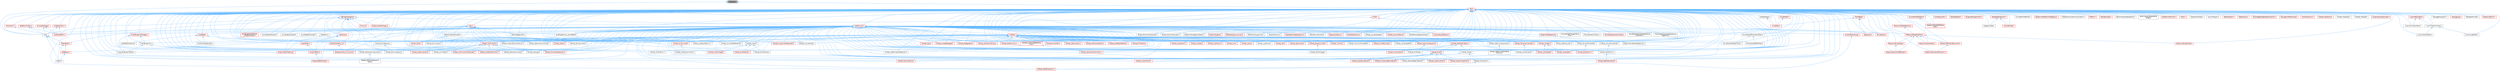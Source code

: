 digraph "ITextData.h"
{
 // INTERACTIVE_SVG=YES
 // LATEX_PDF_SIZE
  bgcolor="transparent";
  edge [fontname=Helvetica,fontsize=10,labelfontname=Helvetica,labelfontsize=10];
  node [fontname=Helvetica,fontsize=10,shape=box,height=0.2,width=0.4];
  Node1 [id="Node000001",label="ITextData.h",height=0.2,width=0.4,color="gray40", fillcolor="grey60", style="filled", fontcolor="black",tooltip=" "];
  Node1 -> Node2 [id="edge1_Node000001_Node000002",dir="back",color="steelblue1",style="solid",tooltip=" "];
  Node2 [id="Node000002",label="Core.h",height=0.2,width=0.4,color="grey40", fillcolor="white", style="filled",URL="$d6/dd7/Core_8h.html",tooltip=" "];
  Node2 -> Node3 [id="edge2_Node000002_Node000003",dir="back",color="steelblue1",style="solid",tooltip=" "];
  Node3 [id="Node000003",label="CoreUObject.h",height=0.2,width=0.4,color="red", fillcolor="#FFF0F0", style="filled",URL="$d0/ded/CoreUObject_8h.html",tooltip=" "];
  Node3 -> Node4 [id="edge3_Node000003_Node000004",dir="back",color="steelblue1",style="solid",tooltip=" "];
  Node4 [id="Node000004",label="Engine.h",height=0.2,width=0.4,color="grey40", fillcolor="white", style="filled",URL="$d1/d34/Public_2Engine_8h.html",tooltip=" "];
  Node3 -> Node6 [id="edge4_Node000003_Node000006",dir="back",color="steelblue1",style="solid",tooltip=" "];
  Node6 [id="Node000006",label="SlateBasics.h",height=0.2,width=0.4,color="red", fillcolor="#FFF0F0", style="filled",URL="$da/d2f/SlateBasics_8h.html",tooltip=" "];
  Node6 -> Node4 [id="edge5_Node000006_Node000004",dir="back",color="steelblue1",style="solid",tooltip=" "];
  Node2 -> Node4 [id="edge6_Node000002_Node000004",dir="back",color="steelblue1",style="solid",tooltip=" "];
  Node2 -> Node6 [id="edge7_Node000002_Node000006",dir="back",color="steelblue1",style="solid",tooltip=" "];
  Node1 -> Node11 [id="edge8_Node000001_Node000011",dir="back",color="steelblue1",style="solid",tooltip=" "];
  Node11 [id="Node000011",label="Text.h",height=0.2,width=0.4,color="red", fillcolor="#FFF0F0", style="filled",URL="$d6/d35/Text_8h.html",tooltip=" "];
  Node11 -> Node12 [id="edge9_Node000011_Node000012",dir="back",color="steelblue1",style="solid",tooltip=" "];
  Node12 [id="Node000012",label="AnimBlueprintExtension\l_PropertyAccess.h",height=0.2,width=0.4,color="red", fillcolor="#FFF0F0", style="filled",URL="$d2/db8/AnimBlueprintExtension__PropertyAccess_8h.html",tooltip=" "];
  Node11 -> Node14 [id="edge10_Node000011_Node000014",dir="back",color="steelblue1",style="solid",tooltip=" "];
  Node14 [id="Node000014",label="AnimGraphAttributes.h",height=0.2,width=0.4,color="grey40", fillcolor="white", style="filled",URL="$d3/d40/AnimGraphAttributes_8h.html",tooltip=" "];
  Node11 -> Node15 [id="edge11_Node000011_Node000015",dir="back",color="steelblue1",style="solid",tooltip=" "];
  Node15 [id="Node000015",label="AnimStateAliasNode.h",height=0.2,width=0.4,color="grey40", fillcolor="white", style="filled",URL="$d1/dd2/AnimStateAliasNode_8h.html",tooltip=" "];
  Node11 -> Node16 [id="edge12_Node000011_Node000016",dir="back",color="steelblue1",style="solid",tooltip=" "];
  Node16 [id="Node000016",label="AnimStateEntryNode.h",height=0.2,width=0.4,color="grey40", fillcolor="white", style="filled",URL="$de/d94/AnimStateEntryNode_8h.html",tooltip=" "];
  Node11 -> Node17 [id="edge13_Node000011_Node000017",dir="back",color="steelblue1",style="solid",tooltip=" "];
  Node17 [id="Node000017",label="AssetData.h",height=0.2,width=0.4,color="red", fillcolor="#FFF0F0", style="filled",URL="$d9/d19/AssetData_8h.html",tooltip=" "];
  Node17 -> Node54 [id="edge14_Node000017_Node000054",dir="back",color="steelblue1",style="solid",tooltip=" "];
  Node54 [id="Node000054",label="AssetReferenceFixer.h",height=0.2,width=0.4,color="grey40", fillcolor="white", style="filled",URL="$dd/da4/AssetReferenceFixer_8h.html",tooltip=" "];
  Node17 -> Node80 [id="edge15_Node000017_Node000080",dir="back",color="steelblue1",style="solid",tooltip=" "];
  Node80 [id="Node000080",label="CollectionDragDropOp.h",height=0.2,width=0.4,color="grey40", fillcolor="white", style="filled",URL="$d6/d23/CollectionDragDropOp_8h.html",tooltip=" "];
  Node17 -> Node266 [id="edge16_Node000017_Node000266",dir="back",color="steelblue1",style="solid",tooltip=" "];
  Node266 [id="Node000266",label="EdGraphSchema_K2.h",height=0.2,width=0.4,color="red", fillcolor="#FFF0F0", style="filled",URL="$d0/dcf/EdGraphSchema__K2_8h.html",tooltip=" "];
  Node266 -> Node274 [id="edge17_Node000266_Node000274",dir="back",color="steelblue1",style="solid",tooltip=" "];
  Node274 [id="Node000274",label="EdGraphSchema_K2_Actions.h",height=0.2,width=0.4,color="red", fillcolor="#FFF0F0", style="filled",URL="$d8/d9c/EdGraphSchema__K2__Actions_8h.html",tooltip=" "];
  Node11 -> Node54 [id="edge18_Node000011_Node000054",dir="back",color="steelblue1",style="solid",tooltip=" "];
  Node11 -> Node844 [id="edge19_Node000011_Node000844",dir="back",color="steelblue1",style="solid",tooltip=" "];
  Node844 [id="Node000844",label="AssetTypeActions_SoundBase.h",height=0.2,width=0.4,color="grey40", fillcolor="white", style="filled",URL="$db/d4e/AssetTypeActions__SoundBase_8h.html",tooltip=" "];
  Node11 -> Node845 [id="edge20_Node000011_Node000845",dir="back",color="steelblue1",style="solid",tooltip=" "];
  Node845 [id="Node000845",label="AsyncTaskNotification.h",height=0.2,width=0.4,color="red", fillcolor="#FFF0F0", style="filled",URL="$df/d7a/AsyncTaskNotification_8h.html",tooltip=" "];
  Node845 -> Node846 [id="edge21_Node000845_Node000846",dir="back",color="steelblue1",style="solid",tooltip=" "];
  Node846 [id="Node000846",label="CoreAsyncTaskNotification\lImpl.h",height=0.2,width=0.4,color="red", fillcolor="#FFF0F0", style="filled",URL="$dd/d5a/CoreAsyncTaskNotificationImpl_8h.html",tooltip=" "];
  Node11 -> Node854 [id="edge22_Node000011_Node000854",dir="back",color="steelblue1",style="solid",tooltip=" "];
  Node854 [id="Node000854",label="AxisDisplayInfo.h",height=0.2,width=0.4,color="red", fillcolor="#FFF0F0", style="filled",URL="$d4/d98/AxisDisplayInfo_8h.html",tooltip=" "];
  Node11 -> Node858 [id="edge23_Node000011_Node000858",dir="back",color="steelblue1",style="solid",tooltip=" "];
  Node858 [id="Node000858",label="BaseTreeNode.h",height=0.2,width=0.4,color="red", fillcolor="#FFF0F0", style="filled",URL="$da/dbe/BaseTreeNode_8h.html",tooltip=" "];
  Node11 -> Node85 [id="edge24_Node000011_Node000085",dir="back",color="steelblue1",style="solid",tooltip=" "];
  Node85 [id="Node000085",label="BlueprintActionMenuBuilder.h",height=0.2,width=0.4,color="grey40", fillcolor="white", style="filled",URL="$dd/dea/BlueprintActionMenuBuilder_8h.html",tooltip=" "];
  Node11 -> Node86 [id="edge25_Node000011_Node000086",dir="back",color="steelblue1",style="solid",tooltip=" "];
  Node86 [id="Node000086",label="BlueprintActionMenuItem.h",height=0.2,width=0.4,color="grey40", fillcolor="white", style="filled",URL="$d8/dca/BlueprintActionMenuItem_8h.html",tooltip=" "];
  Node11 -> Node89 [id="edge26_Node000011_Node000089",dir="back",color="steelblue1",style="solid",tooltip=" "];
  Node89 [id="Node000089",label="BlueprintEditor.h",height=0.2,width=0.4,color="red", fillcolor="#FFF0F0", style="filled",URL="$df/d7d/BlueprintEditor_8h.html",tooltip=" "];
  Node89 -> Node91 [id="edge27_Node000089_Node000091",dir="back",color="steelblue1",style="solid",tooltip=" "];
  Node91 [id="Node000091",label="BlueprintEditorModes.h",height=0.2,width=0.4,color="red", fillcolor="#FFF0F0", style="filled",URL="$d9/d70/BlueprintEditorModes_8h.html",tooltip=" "];
  Node11 -> Node91 [id="edge28_Node000011_Node000091",dir="back",color="steelblue1",style="solid",tooltip=" "];
  Node11 -> Node457 [id="edge29_Node000011_Node000457",dir="back",color="steelblue1",style="solid",tooltip=" "];
  Node457 [id="Node000457",label="BlueprintEditorSettings.h",height=0.2,width=0.4,color="red", fillcolor="#FFF0F0", style="filled",URL="$d4/dbc/BlueprintEditorSettings_8h.html",tooltip=" "];
  Node11 -> Node871 [id="edge30_Node000011_Node000871",dir="back",color="steelblue1",style="solid",tooltip=" "];
  Node871 [id="Node000871",label="BlueprintExceptionInfo.h",height=0.2,width=0.4,color="red", fillcolor="#FFF0F0", style="filled",URL="$d2/d2b/BlueprintExceptionInfo_8h.html",tooltip=" "];
  Node11 -> Node875 [id="edge31_Node000011_Node000875",dir="back",color="steelblue1",style="solid",tooltip=" "];
  Node875 [id="Node000875",label="BlueprintManagedListDetails.h",height=0.2,width=0.4,color="grey40", fillcolor="white", style="filled",URL="$da/d22/BlueprintManagedListDetails_8h.html",tooltip=" "];
  Node11 -> Node876 [id="edge32_Node000011_Node000876",dir="back",color="steelblue1",style="solid",tooltip=" "];
  Node876 [id="Node000876",label="BlueprintNodeSpawner.h",height=0.2,width=0.4,color="red", fillcolor="#FFF0F0", style="filled",URL="$d1/de9/BlueprintNodeSpawner_8h.html",tooltip=" "];
  Node876 -> Node881 [id="edge33_Node000876_Node000881",dir="back",color="steelblue1",style="solid",tooltip=" "];
  Node881 [id="Node000881",label="BlueprintVariableNodeSpawner.h",height=0.2,width=0.4,color="grey40", fillcolor="white", style="filled",URL="$db/dba/BlueprintVariableNodeSpawner_8h.html",tooltip=" "];
  Node11 -> Node883 [id="edge34_Node000011_Node000883",dir="back",color="steelblue1",style="solid",tooltip=" "];
  Node883 [id="Node000883",label="BlueprintSupport.h",height=0.2,width=0.4,color="red", fillcolor="#FFF0F0", style="filled",URL="$d1/d6c/BlueprintSupport_8h.html",tooltip=" "];
  Node11 -> Node881 [id="edge35_Node000011_Node000881",dir="back",color="steelblue1",style="solid",tooltip=" "];
  Node11 -> Node1027 [id="edge36_Node000011_Node001027",dir="back",color="steelblue1",style="solid",tooltip=" "];
  Node1027 [id="Node001027",label="Breakpoint.h",height=0.2,width=0.4,color="grey40", fillcolor="white", style="filled",URL="$d6/da3/Breakpoint_8h.html",tooltip=" "];
  Node1027 -> Node457 [id="edge37_Node001027_Node000457",dir="back",color="steelblue1",style="solid",tooltip=" "];
  Node11 -> Node1028 [id="edge38_Node000011_Node001028",dir="back",color="steelblue1",style="solid",tooltip=" "];
  Node1028 [id="Node001028",label="CategoryModel.h",height=0.2,width=0.4,color="grey40", fillcolor="white", style="filled",URL="$db/dfe/CategoryModel_8h.html",tooltip=" "];
  Node11 -> Node1029 [id="edge39_Node000011_Node001029",dir="back",color="steelblue1",style="solid",tooltip=" "];
  Node1029 [id="Node001029",label="ChannelModel.h",height=0.2,width=0.4,color="red", fillcolor="#FFF0F0", style="filled",URL="$de/d30/ChannelModel_8h.html",tooltip=" "];
  Node11 -> Node1031 [id="edge40_Node000011_Node001031",dir="back",color="steelblue1",style="solid",tooltip=" "];
  Node1031 [id="Node001031",label="Class.h",height=0.2,width=0.4,color="red", fillcolor="#FFF0F0", style="filled",URL="$d4/d05/Class_8h.html",tooltip=" "];
  Node1031 -> Node17 [id="edge41_Node001031_Node000017",dir="back",color="steelblue1",style="solid",tooltip=" "];
  Node1031 -> Node457 [id="edge42_Node001031_Node000457",dir="back",color="steelblue1",style="solid",tooltip=" "];
  Node1031 -> Node3 [id="edge43_Node001031_Node000003",dir="back",color="steelblue1",style="solid",tooltip=" "];
  Node1031 -> Node266 [id="edge44_Node001031_Node000266",dir="back",color="steelblue1",style="solid",tooltip=" "];
  Node1031 -> Node274 [id="edge45_Node001031_Node000274",dir="back",color="steelblue1",style="solid",tooltip=" "];
  Node1031 -> Node4193 [id="edge46_Node001031_Node004193",dir="back",color="steelblue1",style="solid",tooltip=" "];
  Node4193 [id="Node004193",label="EditorCategoryUtils.h",height=0.2,width=0.4,color="grey40", fillcolor="white", style="filled",URL="$d9/d6e/EditorCategoryUtils_8h.html",tooltip=" "];
  Node1031 -> Node4572 [id="edge47_Node001031_Node004572",dir="back",color="steelblue1",style="solid",tooltip=" "];
  Node4572 [id="Node004572",label="InteractiveTool.h",height=0.2,width=0.4,color="red", fillcolor="#FFF0F0", style="filled",URL="$d5/d55/InteractiveTool_8h.html",tooltip=" "];
  Node1031 -> Node919 [id="edge48_Node001031_Node000919",dir="back",color="steelblue1",style="solid",tooltip=" "];
  Node919 [id="Node000919",label="K2Node_BitmaskLiteral.h",height=0.2,width=0.4,color="grey40", fillcolor="white", style="filled",URL="$dc/de6/K2Node__BitmaskLiteral_8h.html",tooltip=" "];
  Node1031 -> Node153 [id="edge49_Node001031_Node000153",dir="back",color="steelblue1",style="solid",tooltip=" "];
  Node153 [id="Node000153",label="K2Node_CallFunction.h",height=0.2,width=0.4,color="red", fillcolor="#FFF0F0", style="filled",URL="$d5/d5f/K2Node__CallFunction_8h.html",tooltip=" "];
  Node153 -> Node155 [id="edge50_Node000153_Node000155",dir="back",color="steelblue1",style="solid",tooltip=" "];
  Node155 [id="Node000155",label="K2Node_AddComponent.h",height=0.2,width=0.4,color="red", fillcolor="#FFF0F0", style="filled",URL="$d9/dc9/K2Node__AddComponent_8h.html",tooltip=" "];
  Node153 -> Node156 [id="edge51_Node000153_Node000156",dir="back",color="steelblue1",style="solid",tooltip=" "];
  Node156 [id="Node000156",label="K2Node_AnimGetter.h",height=0.2,width=0.4,color="grey40", fillcolor="white", style="filled",URL="$dc/d9a/K2Node__AnimGetter_8h.html",tooltip=" "];
  Node153 -> Node159 [id="edge52_Node000153_Node000159",dir="back",color="steelblue1",style="solid",tooltip=" "];
  Node159 [id="Node000159",label="K2Node_CallFunctionOnMember.h",height=0.2,width=0.4,color="red", fillcolor="#FFF0F0", style="filled",URL="$d8/d2f/K2Node__CallFunctionOnMember_8h.html",tooltip=" "];
  Node153 -> Node161 [id="edge53_Node000153_Node000161",dir="back",color="steelblue1",style="solid",tooltip=" "];
  Node161 [id="Node000161",label="K2Node_CallParentFunction.h",height=0.2,width=0.4,color="red", fillcolor="#FFF0F0", style="filled",URL="$df/d77/K2Node__CallParentFunction_8h.html",tooltip=" "];
  Node153 -> Node163 [id="edge54_Node000153_Node000163",dir="back",color="steelblue1",style="solid",tooltip=" "];
  Node163 [id="Node000163",label="K2Node_GetInputAxisKeyValue.h",height=0.2,width=0.4,color="grey40", fillcolor="white", style="filled",URL="$d3/d5c/K2Node__GetInputAxisKeyValue_8h.html",tooltip=" "];
  Node163 -> Node164 [id="edge55_Node000163_Node000164",dir="back",color="steelblue1",style="solid",tooltip=" "];
  Node164 [id="Node000164",label="K2Node_GetInputVectorAxis\lValue.h",height=0.2,width=0.4,color="grey40", fillcolor="white", style="filled",URL="$da/dd9/K2Node__GetInputVectorAxisValue_8h.html",tooltip=" "];
  Node153 -> Node165 [id="edge56_Node000153_Node000165",dir="back",color="steelblue1",style="solid",tooltip=" "];
  Node165 [id="Node000165",label="K2Node_GetInputAxisValue.h",height=0.2,width=0.4,color="grey40", fillcolor="white", style="filled",URL="$db/d9b/K2Node__GetInputAxisValue_8h.html",tooltip=" "];
  Node153 -> Node167 [id="edge57_Node000153_Node000167",dir="back",color="steelblue1",style="solid",tooltip=" "];
  Node167 [id="Node000167",label="K2Node_Message.h",height=0.2,width=0.4,color="grey40", fillcolor="white", style="filled",URL="$d3/deb/K2Node__Message_8h.html",tooltip=" "];
  Node153 -> Node168 [id="edge58_Node000153_Node000168",dir="back",color="steelblue1",style="solid",tooltip=" "];
  Node168 [id="Node000168",label="K2Node_PromotableOperator.h",height=0.2,width=0.4,color="red", fillcolor="#FFF0F0", style="filled",URL="$db/d96/K2Node__PromotableOperator_8h.html",tooltip=" "];
  Node1031 -> Node171 [id="edge59_Node001031_Node000171",dir="back",color="steelblue1",style="solid",tooltip=" "];
  Node171 [id="Node000171",label="K2Node_CastByteToEnum.h",height=0.2,width=0.4,color="grey40", fillcolor="white", style="filled",URL="$d7/dcf/K2Node__CastByteToEnum_8h.html",tooltip=" "];
  Node1031 -> Node183 [id="edge60_Node001031_Node000183",dir="back",color="steelblue1",style="solid",tooltip=" "];
  Node183 [id="Node000183",label="K2Node_EnumLiteral.h",height=0.2,width=0.4,color="grey40", fillcolor="white", style="filled",URL="$d3/d1c/K2Node__EnumLiteral_8h.html",tooltip=" "];
  Node1031 -> Node196 [id="edge61_Node001031_Node000196",dir="back",color="steelblue1",style="solid",tooltip=" "];
  Node196 [id="Node000196",label="K2Node_ForEachElementInEnum.h",height=0.2,width=0.4,color="grey40", fillcolor="white", style="filled",URL="$d2/d15/K2Node__ForEachElementInEnum_8h.html",tooltip=" "];
  Node1031 -> Node198 [id="edge62_Node001031_Node000198",dir="back",color="steelblue1",style="solid",tooltip=" "];
  Node198 [id="Node000198",label="K2Node_GetNumEnumEntries.h",height=0.2,width=0.4,color="grey40", fillcolor="white", style="filled",URL="$d6/d60/K2Node__GetNumEnumEntries_8h.html",tooltip=" "];
  Node1031 -> Node955 [id="edge63_Node001031_Node000955",dir="back",color="steelblue1",style="solid",tooltip=" "];
  Node955 [id="Node000955",label="K2Node_Select.h",height=0.2,width=0.4,color="red", fillcolor="#FFF0F0", style="filled",URL="$d2/de5/K2Node__Select_8h.html",tooltip=" "];
  Node1031 -> Node207 [id="edge64_Node001031_Node000207",dir="back",color="steelblue1",style="solid",tooltip=" "];
  Node207 [id="Node000207",label="K2Node_SwitchEnum.h",height=0.2,width=0.4,color="grey40", fillcolor="white", style="filled",URL="$d1/df5/K2Node__SwitchEnum_8h.html",tooltip=" "];
  Node11 -> Node80 [id="edge65_Node000011_Node000080",dir="back",color="steelblue1",style="solid",tooltip=" "];
  Node11 -> Node5062 [id="edge66_Node000011_Node005062",dir="back",color="steelblue1",style="solid",tooltip=" "];
  Node5062 [id="Node005062",label="Common.h",height=0.2,width=0.4,color="red", fillcolor="#FFF0F0", style="filled",URL="$d3/d79/Plugins_2Runtime_2Harmonix_2Source_2HarmonixMetasound_2Public_2HarmonixMetasound_2Common_8h.html",tooltip=" "];
  Node11 -> Node1584 [id="edge67_Node000011_Node001584",dir="back",color="steelblue1",style="solid",tooltip=" "];
  Node1584 [id="Node001584",label="CompilerResultsLog.h",height=0.2,width=0.4,color="red", fillcolor="#FFF0F0", style="filled",URL="$dc/d68/CompilerResultsLog_8h.html",tooltip=" "];
  Node1584 -> Node174 [id="edge68_Node001584_Node000174",dir="back",color="steelblue1",style="solid",tooltip=" "];
  Node174 [id="Node000174",label="K2Node_MathExpression.h",height=0.2,width=0.4,color="red", fillcolor="#FFF0F0", style="filled",URL="$d4/de7/K2Node__MathExpression_8h.html",tooltip=" "];
  Node11 -> Node5085 [id="edge69_Node000011_Node005085",dir="back",color="steelblue1",style="solid",tooltip=" "];
  Node5085 [id="Node005085",label="ConfigCacheIni.h",height=0.2,width=0.4,color="red", fillcolor="#FFF0F0", style="filled",URL="$dd/d3f/ConfigCacheIni_8h.html",tooltip=" "];
  Node5085 -> Node2 [id="edge70_Node005085_Node000002",dir="back",color="steelblue1",style="solid",tooltip=" "];
  Node5085 -> Node5087 [id="edge71_Node005085_Node005087",dir="back",color="steelblue1",style="solid",tooltip=" "];
  Node5087 [id="Node005087",label="CoreSharedPCH.h",height=0.2,width=0.4,color="red", fillcolor="#FFF0F0", style="filled",URL="$d8/de5/CoreSharedPCH_8h.html",tooltip=" "];
  Node11 -> Node2 [id="edge72_Node000011_Node000002",dir="back",color="steelblue1",style="solid",tooltip=" "];
  Node11 -> Node846 [id="edge73_Node000011_Node000846",dir="back",color="steelblue1",style="solid",tooltip=" "];
  Node11 -> Node5093 [id="edge74_Node000011_Node005093",dir="back",color="steelblue1",style="solid",tooltip=" "];
  Node5093 [id="Node005093",label="CoreMinimal.h",height=0.2,width=0.4,color="red", fillcolor="#FFF0F0", style="filled",URL="$d7/d67/CoreMinimal_8h.html",tooltip=" "];
  Node5093 -> Node12 [id="edge75_Node005093_Node000012",dir="back",color="steelblue1",style="solid",tooltip=" "];
  Node5093 -> Node14 [id="edge76_Node005093_Node000014",dir="back",color="steelblue1",style="solid",tooltip=" "];
  Node5093 -> Node15 [id="edge77_Node005093_Node000015",dir="back",color="steelblue1",style="solid",tooltip=" "];
  Node5093 -> Node16 [id="edge78_Node005093_Node000016",dir="back",color="steelblue1",style="solid",tooltip=" "];
  Node5093 -> Node844 [id="edge79_Node005093_Node000844",dir="back",color="steelblue1",style="solid",tooltip=" "];
  Node5093 -> Node85 [id="edge80_Node005093_Node000085",dir="back",color="steelblue1",style="solid",tooltip=" "];
  Node5093 -> Node86 [id="edge81_Node005093_Node000086",dir="back",color="steelblue1",style="solid",tooltip=" "];
  Node5093 -> Node89 [id="edge82_Node005093_Node000089",dir="back",color="steelblue1",style="solid",tooltip=" "];
  Node5093 -> Node91 [id="edge83_Node005093_Node000091",dir="back",color="steelblue1",style="solid",tooltip=" "];
  Node5093 -> Node457 [id="edge84_Node005093_Node000457",dir="back",color="steelblue1",style="solid",tooltip=" "];
  Node5093 -> Node875 [id="edge85_Node005093_Node000875",dir="back",color="steelblue1",style="solid",tooltip=" "];
  Node5093 -> Node876 [id="edge86_Node005093_Node000876",dir="back",color="steelblue1",style="solid",tooltip=" "];
  Node5093 -> Node883 [id="edge87_Node005093_Node000883",dir="back",color="steelblue1",style="solid",tooltip=" "];
  Node5093 -> Node881 [id="edge88_Node005093_Node000881",dir="back",color="steelblue1",style="solid",tooltip=" "];
  Node5093 -> Node1027 [id="edge89_Node005093_Node001027",dir="back",color="steelblue1",style="solid",tooltip=" "];
  Node5093 -> Node80 [id="edge90_Node005093_Node000080",dir="back",color="steelblue1",style="solid",tooltip=" "];
  Node5093 -> Node1584 [id="edge91_Node005093_Node001584",dir="back",color="steelblue1",style="solid",tooltip=" "];
  Node5093 -> Node2 [id="edge92_Node005093_Node000002",dir="back",color="steelblue1",style="solid",tooltip=" "];
  Node5093 -> Node5087 [id="edge93_Node005093_Node005087",dir="back",color="steelblue1",style="solid",tooltip=" "];
  Node5093 -> Node133 [id="edge94_Node005093_Node000133",dir="back",color="steelblue1",style="solid",tooltip=" "];
  Node133 [id="Node000133",label="EdGraphNode_Comment.h",height=0.2,width=0.4,color="red", fillcolor="#FFF0F0", style="filled",URL="$dd/d88/EdGraphNode__Comment_8h.html",tooltip=" "];
  Node5093 -> Node266 [id="edge95_Node005093_Node000266",dir="back",color="steelblue1",style="solid",tooltip=" "];
  Node5093 -> Node274 [id="edge96_Node005093_Node000274",dir="back",color="steelblue1",style="solid",tooltip=" "];
  Node5093 -> Node4564 [id="edge97_Node005093_Node004564",dir="back",color="steelblue1",style="solid",tooltip=" "];
  Node4564 [id="Node004564",label="EditMeshPolygonsTool.h",height=0.2,width=0.4,color="grey40", fillcolor="white", style="filled",URL="$d5/d72/EditMeshPolygonsTool_8h.html",tooltip=" "];
  Node5093 -> Node4193 [id="edge98_Node005093_Node004193",dir="back",color="steelblue1",style="solid",tooltip=" "];
  Node5093 -> Node909 [id="edge99_Node005093_Node000909",dir="back",color="steelblue1",style="solid",tooltip=" "];
  Node909 [id="Node000909",label="FindInBlueprintManager.h",height=0.2,width=0.4,color="red", fillcolor="#FFF0F0", style="filled",URL="$db/d3b/FindInBlueprintManager_8h.html",tooltip=" "];
  Node909 -> Node456 [id="edge100_Node000909_Node000456",dir="back",color="steelblue1",style="solid",tooltip=" "];
  Node456 [id="Node000456",label="FindInBlueprints.h",height=0.2,width=0.4,color="grey40", fillcolor="white", style="filled",URL="$d0/d27/FindInBlueprints_8h.html",tooltip=" "];
  Node456 -> Node89 [id="edge101_Node000456_Node000089",dir="back",color="steelblue1",style="solid",tooltip=" "];
  Node456 -> Node457 [id="edge102_Node000456_Node000457",dir="back",color="steelblue1",style="solid",tooltip=" "];
  Node456 -> Node458 [id="edge103_Node000456_Node000458",dir="back",color="steelblue1",style="solid",tooltip=" "];
  Node458 [id="Node000458",label="ImaginaryBlueprintData.h",height=0.2,width=0.4,color="grey40", fillcolor="white", style="filled",URL="$d9/d16/ImaginaryBlueprintData_8h.html",tooltip=" "];
  Node909 -> Node458 [id="edge104_Node000909_Node000458",dir="back",color="steelblue1",style="solid",tooltip=" "];
  Node5093 -> Node456 [id="edge105_Node005093_Node000456",dir="back",color="steelblue1",style="solid",tooltip=" "];
  Node5093 -> Node4098 [id="edge106_Node005093_Node004098",dir="back",color="steelblue1",style="solid",tooltip=" "];
  Node4098 [id="Node004098",label="GraphDiffControl.h",height=0.2,width=0.4,color="grey40", fillcolor="white", style="filled",URL="$d8/ded/GraphDiffControl_8h.html",tooltip=" "];
  Node5093 -> Node1913 [id="edge107_Node005093_Node001913",dir="back",color="steelblue1",style="solid",tooltip=" "];
  Node1913 [id="Node001913",label="GraphEditor.h",height=0.2,width=0.4,color="red", fillcolor="#FFF0F0", style="filled",URL="$dc/dc5/GraphEditor_8h.html",tooltip=" "];
  Node1913 -> Node89 [id="edge108_Node001913_Node000089",dir="back",color="steelblue1",style="solid",tooltip=" "];
  Node5093 -> Node460 [id="edge109_Node005093_Node000460",dir="back",color="steelblue1",style="solid",tooltip=" "];
  Node460 [id="Node000460",label="GraphEditorDragDropAction.h",height=0.2,width=0.4,color="red", fillcolor="#FFF0F0", style="filled",URL="$d7/d19/GraphEditorDragDropAction_8h.html",tooltip=" "];
  Node5093 -> Node6528 [id="edge110_Node005093_Node006528",dir="back",color="steelblue1",style="solid",tooltip=" "];
  Node6528 [id="Node006528",label="IOSPlatformTextField.h",height=0.2,width=0.4,color="grey40", fillcolor="white", style="filled",URL="$dc/de3/IOSPlatformTextField_8h.html",tooltip=" "];
  Node5093 -> Node2969 [id="edge111_Node005093_Node002969",dir="back",color="steelblue1",style="solid",tooltip=" "];
  Node2969 [id="Node002969",label="ISequencer.h",height=0.2,width=0.4,color="red", fillcolor="#FFF0F0", style="filled",URL="$d7/d1d/ISequencer_8h.html",tooltip=" "];
  Node5093 -> Node3526 [id="edge112_Node005093_Node003526",dir="back",color="steelblue1",style="solid",tooltip=" "];
  Node3526 [id="Node003526",label="ISequencerSection.h",height=0.2,width=0.4,color="red", fillcolor="#FFF0F0", style="filled",URL="$d7/d4b/ISequencerSection_8h.html",tooltip=" "];
  Node5093 -> Node6567 [id="edge113_Node005093_Node006567",dir="back",color="steelblue1",style="solid",tooltip=" "];
  Node6567 [id="Node006567",label="ISortableExtension.h",height=0.2,width=0.4,color="red", fillcolor="#FFF0F0", style="filled",URL="$dc/d6b/ISortableExtension_8h.html",tooltip=" "];
  Node5093 -> Node458 [id="edge114_Node005093_Node000458",dir="back",color="steelblue1",style="solid",tooltip=" "];
  Node5093 -> Node4506 [id="edge115_Node005093_Node004506",dir="back",color="steelblue1",style="solid",tooltip=" "];
  Node4506 [id="Node004506",label="InputChord.h",height=0.2,width=0.4,color="red", fillcolor="#FFF0F0", style="filled",URL="$da/dfe/InputChord_8h.html",tooltip=" "];
  Node4506 -> Node89 [id="edge116_Node004506_Node000089",dir="back",color="steelblue1",style="solid",tooltip=" "];
  Node4506 -> Node1913 [id="edge117_Node004506_Node001913",dir="back",color="steelblue1",style="solid",tooltip=" "];
  Node4506 -> Node6 [id="edge118_Node004506_Node000006",dir="back",color="steelblue1",style="solid",tooltip=" "];
  Node5093 -> Node4572 [id="edge119_Node005093_Node004572",dir="back",color="steelblue1",style="solid",tooltip=" "];
  Node5093 -> Node4613 [id="edge120_Node005093_Node004613",dir="back",color="steelblue1",style="solid",tooltip=" "];
  Node4613 [id="Node004613",label="InteractiveToolActionSet.h",height=0.2,width=0.4,color="grey40", fillcolor="white", style="filled",URL="$df/dc9/InteractiveToolActionSet_8h.html",tooltip=" "];
  Node4613 -> Node4572 [id="edge121_Node004613_Node004572",dir="back",color="steelblue1",style="solid",tooltip=" "];
  Node5093 -> Node914 [id="edge122_Node005093_Node000914",dir="back",color="steelblue1",style="solid",tooltip=" "];
  Node914 [id="Node000914",label="K2Node.h",height=0.2,width=0.4,color="red", fillcolor="#FFF0F0", style="filled",URL="$d5/d94/K2Node_8h.html",tooltip=" "];
  Node914 -> Node533 [id="edge123_Node000914_Node000533",dir="back",color="steelblue1",style="solid",tooltip=" "];
  Node533 [id="Node000533",label="K2Node_AnimNodeReference.h",height=0.2,width=0.4,color="grey40", fillcolor="white", style="filled",URL="$d2/d81/K2Node__AnimNodeReference_8h.html",tooltip=" "];
  Node914 -> Node915 [id="edge124_Node000914_Node000915",dir="back",color="steelblue1",style="solid",tooltip=" "];
  Node915 [id="Node000915",label="K2Node_AssignmentStatement.h",height=0.2,width=0.4,color="red", fillcolor="#FFF0F0", style="filled",URL="$d1/d32/K2Node__AssignmentStatement_8h.html",tooltip=" "];
  Node914 -> Node916 [id="edge125_Node000914_Node000916",dir="back",color="steelblue1",style="solid",tooltip=" "];
  Node916 [id="Node000916",label="K2Node_BaseAsyncTask.h",height=0.2,width=0.4,color="red", fillcolor="#FFF0F0", style="filled",URL="$d5/db7/K2Node__BaseAsyncTask_8h.html",tooltip=" "];
  Node916 -> Node918 [id="edge126_Node000916_Node000918",dir="back",color="steelblue1",style="solid",tooltip=" "];
  Node918 [id="Node000918",label="K2Node_PlayMontage.h",height=0.2,width=0.4,color="grey40", fillcolor="white", style="filled",URL="$d6/d6a/K2Node__PlayMontage_8h.html",tooltip=" "];
  Node914 -> Node919 [id="edge127_Node000914_Node000919",dir="back",color="steelblue1",style="solid",tooltip=" "];
  Node914 -> Node152 [id="edge128_Node000914_Node000152",dir="back",color="steelblue1",style="solid",tooltip=" "];
  Node152 [id="Node000152",label="K2Node_BreakStruct.h",height=0.2,width=0.4,color="red", fillcolor="#FFF0F0", style="filled",URL="$df/d93/K2Node__BreakStruct_8h.html",tooltip=" "];
  Node914 -> Node153 [id="edge129_Node000914_Node000153",dir="back",color="steelblue1",style="solid",tooltip=" "];
  Node914 -> Node171 [id="edge130_Node000914_Node000171",dir="back",color="steelblue1",style="solid",tooltip=" "];
  Node914 -> Node182 [id="edge131_Node000914_Node000182",dir="back",color="steelblue1",style="solid",tooltip=" "];
  Node182 [id="Node000182",label="K2Node_ClassDynamicCast.h",height=0.2,width=0.4,color="grey40", fillcolor="white", style="filled",URL="$d1/d23/K2Node__ClassDynamicCast_8h.html",tooltip=" "];
  Node914 -> Node175 [id="edge132_Node000914_Node000175",dir="back",color="steelblue1",style="solid",tooltip=" "];
  Node175 [id="Node000175",label="K2Node_ConstructObjectFrom\lClass.h",height=0.2,width=0.4,color="red", fillcolor="#FFF0F0", style="filled",URL="$d6/de4/K2Node__ConstructObjectFromClass_8h.html",tooltip=" "];
  Node175 -> Node176 [id="edge133_Node000175_Node000176",dir="back",color="steelblue1",style="solid",tooltip=" "];
  Node176 [id="Node000176",label="K2Node_AddComponentByClass.h",height=0.2,width=0.4,color="grey40", fillcolor="white", style="filled",URL="$df/de1/K2Node__AddComponentByClass_8h.html",tooltip=" "];
  Node175 -> Node178 [id="edge134_Node000175_Node000178",dir="back",color="steelblue1",style="solid",tooltip=" "];
  Node178 [id="Node000178",label="K2Node_SpawnActorFromClass.h",height=0.2,width=0.4,color="red", fillcolor="#FFF0F0", style="filled",URL="$dc/d71/K2Node__SpawnActorFromClass_8h.html",tooltip=" "];
  Node914 -> Node920 [id="edge135_Node000914_Node000920",dir="back",color="steelblue1",style="solid",tooltip=" "];
  Node920 [id="Node000920",label="K2Node_ConvertAsset.h",height=0.2,width=0.4,color="grey40", fillcolor="white", style="filled",URL="$d0/da7/K2Node__ConvertAsset_8h.html",tooltip=" "];
  Node914 -> Node921 [id="edge136_Node000914_Node000921",dir="back",color="steelblue1",style="solid",tooltip=" "];
  Node921 [id="Node000921",label="K2Node_Copy.h",height=0.2,width=0.4,color="red", fillcolor="#FFF0F0", style="filled",URL="$d5/dce/K2Node__Copy_8h.html",tooltip=" "];
  Node914 -> Node922 [id="edge137_Node000914_Node000922",dir="back",color="steelblue1",style="solid",tooltip=" "];
  Node922 [id="Node000922",label="K2Node_CreateDelegate.h",height=0.2,width=0.4,color="red", fillcolor="#FFF0F0", style="filled",URL="$d2/d7e/K2Node__CreateDelegate_8h.html",tooltip=" "];
  Node914 -> Node180 [id="edge138_Node000914_Node000180",dir="back",color="steelblue1",style="solid",tooltip=" "];
  Node180 [id="Node000180",label="K2Node_DelegateSet.h",height=0.2,width=0.4,color="red", fillcolor="#FFF0F0", style="filled",URL="$d0/d7b/K2Node__DelegateSet_8h.html",tooltip=" "];
  Node914 -> Node924 [id="edge139_Node000914_Node000924",dir="back",color="steelblue1",style="solid",tooltip=" "];
  Node924 [id="Node000924",label="K2Node_DoOnceMultiInput.h",height=0.2,width=0.4,color="red", fillcolor="#FFF0F0", style="filled",URL="$d8/db3/K2Node__DoOnceMultiInput_8h.html",tooltip=" "];
  Node914 -> Node181 [id="edge140_Node000914_Node000181",dir="back",color="steelblue1",style="solid",tooltip=" "];
  Node181 [id="Node000181",label="K2Node_DynamicCast.h",height=0.2,width=0.4,color="red", fillcolor="#FFF0F0", style="filled",URL="$dc/d1c/K2Node__DynamicCast_8h.html",tooltip=" "];
  Node181 -> Node182 [id="edge141_Node000181_Node000182",dir="back",color="steelblue1",style="solid",tooltip=" "];
  Node914 -> Node925 [id="edge142_Node000914_Node000925",dir="back",color="steelblue1",style="solid",tooltip=" "];
  Node925 [id="Node000925",label="K2Node_EaseFunction.h",height=0.2,width=0.4,color="red", fillcolor="#FFF0F0", style="filled",URL="$d7/db4/K2Node__EaseFunction_8h.html",tooltip=" "];
  Node914 -> Node926 [id="edge143_Node000914_Node000926",dir="back",color="steelblue1",style="solid",tooltip=" "];
  Node926 [id="Node000926",label="K2Node_EditablePinBase.h",height=0.2,width=0.4,color="red", fillcolor="#FFF0F0", style="filled",URL="$dd/d63/K2Node__EditablePinBase_8h.html",tooltip=" "];
  Node926 -> Node179 [id="edge144_Node000926_Node000179",dir="back",color="steelblue1",style="solid",tooltip=" "];
  Node179 [id="Node000179",label="K2Node_CustomEvent.h",height=0.2,width=0.4,color="red", fillcolor="#FFF0F0", style="filled",URL="$d1/d06/K2Node__CustomEvent_8h.html",tooltip=" "];
  Node926 -> Node184 [id="edge145_Node000926_Node000184",dir="back",color="steelblue1",style="solid",tooltip=" "];
  Node184 [id="Node000184",label="K2Node_Event.h",height=0.2,width=0.4,color="red", fillcolor="#FFF0F0", style="filled",URL="$dd/d9e/K2Node__Event_8h.html",tooltip=" "];
  Node184 -> Node142 [id="edge146_Node000184_Node000142",dir="back",color="steelblue1",style="solid",tooltip=" "];
  Node142 [id="Node000142",label="K2Node_ActorBoundEvent.h",height=0.2,width=0.4,color="red", fillcolor="#FFF0F0", style="filled",URL="$d8/db3/K2Node__ActorBoundEvent_8h.html",tooltip=" "];
  Node184 -> Node172 [id="edge147_Node000184_Node000172",dir="back",color="steelblue1",style="solid",tooltip=" "];
  Node172 [id="Node000172",label="K2Node_ComponentBoundEvent.h",height=0.2,width=0.4,color="red", fillcolor="#FFF0F0", style="filled",URL="$d7/d15/K2Node__ComponentBoundEvent_8h.html",tooltip=" "];
  Node184 -> Node179 [id="edge148_Node000184_Node000179",dir="back",color="steelblue1",style="solid",tooltip=" "];
  Node184 -> Node188 [id="edge149_Node000184_Node000188",dir="back",color="steelblue1",style="solid",tooltip=" "];
  Node188 [id="Node000188",label="K2Node_GeneratedBoundEvent.h",height=0.2,width=0.4,color="grey40", fillcolor="white", style="filled",URL="$d4/dc1/K2Node__GeneratedBoundEvent_8h.html",tooltip=" "];
  Node184 -> Node190 [id="edge150_Node000184_Node000190",dir="back",color="steelblue1",style="solid",tooltip=" "];
  Node190 [id="Node000190",label="K2Node_InputAxisEvent.h",height=0.2,width=0.4,color="red", fillcolor="#FFF0F0", style="filled",URL="$d5/dd9/K2Node__InputAxisEvent_8h.html",tooltip=" "];
  Node184 -> Node191 [id="edge151_Node000184_Node000191",dir="back",color="steelblue1",style="solid",tooltip=" "];
  Node191 [id="Node000191",label="K2Node_InputAxisKeyEvent.h",height=0.2,width=0.4,color="red", fillcolor="#FFF0F0", style="filled",URL="$d8/d36/K2Node__InputAxisKeyEvent_8h.html",tooltip=" "];
  Node926 -> Node927 [id="edge152_Node000926_Node000927",dir="back",color="steelblue1",style="solid",tooltip=" "];
  Node927 [id="Node000927",label="K2Node_FunctionEntry.h",height=0.2,width=0.4,color="red", fillcolor="#FFF0F0", style="filled",URL="$d8/d11/K2Node__FunctionEntry_8h.html",tooltip=" "];
  Node926 -> Node930 [id="edge153_Node000926_Node000930",dir="back",color="steelblue1",style="solid",tooltip=" "];
  Node930 [id="Node000930",label="K2Node_Tunnel.h",height=0.2,width=0.4,color="grey40", fillcolor="white", style="filled",URL="$d2/d04/K2Node__Tunnel_8h.html",tooltip=" "];
  Node930 -> Node173 [id="edge154_Node000930_Node000173",dir="back",color="steelblue1",style="solid",tooltip=" "];
  Node173 [id="Node000173",label="K2Node_Composite.h",height=0.2,width=0.4,color="grey40", fillcolor="white", style="filled",URL="$d9/d9a/K2Node__Composite_8h.html",tooltip=" "];
  Node173 -> Node174 [id="edge155_Node000173_Node000174",dir="back",color="steelblue1",style="solid",tooltip=" "];
  Node930 -> Node201 [id="edge156_Node000930_Node000201",dir="back",color="steelblue1",style="solid",tooltip=" "];
  Node201 [id="Node000201",label="K2Node_MacroInstance.h",height=0.2,width=0.4,color="red", fillcolor="#FFF0F0", style="filled",URL="$d1/d45/K2Node__MacroInstance_8h.html",tooltip=" "];
  Node914 -> Node931 [id="edge157_Node000914_Node000931",dir="back",color="steelblue1",style="solid",tooltip=" "];
  Node931 [id="Node000931",label="K2Node_EnumEquality.h",height=0.2,width=0.4,color="grey40", fillcolor="white", style="filled",URL="$d4/d88/K2Node__EnumEquality_8h.html",tooltip=" "];
  Node931 -> Node932 [id="edge158_Node000931_Node000932",dir="back",color="steelblue1",style="solid",tooltip=" "];
  Node932 [id="Node000932",label="K2Node_EnumInequality.h",height=0.2,width=0.4,color="grey40", fillcolor="white", style="filled",URL="$d7/d5f/K2Node__EnumInequality_8h.html",tooltip=" "];
  Node914 -> Node183 [id="edge159_Node000914_Node000183",dir="back",color="steelblue1",style="solid",tooltip=" "];
  Node914 -> Node933 [id="edge160_Node000914_Node000933",dir="back",color="steelblue1",style="solid",tooltip=" "];
  Node933 [id="Node000933",label="K2Node_ExecutionSequence.h",height=0.2,width=0.4,color="red", fillcolor="#FFF0F0", style="filled",URL="$da/d97/K2Node__ExecutionSequence_8h.html",tooltip=" "];
  Node933 -> Node934 [id="edge161_Node000933_Node000934",dir="back",color="steelblue1",style="solid",tooltip=" "];
  Node934 [id="Node000934",label="K2Node_MultiGate.h",height=0.2,width=0.4,color="grey40", fillcolor="white", style="filled",URL="$d6/da1/K2Node__MultiGate_8h.html",tooltip=" "];
  Node914 -> Node196 [id="edge162_Node000914_Node000196",dir="back",color="steelblue1",style="solid",tooltip=" "];
  Node914 -> Node935 [id="edge163_Node000914_Node000935",dir="back",color="steelblue1",style="solid",tooltip=" "];
  Node935 [id="Node000935",label="K2Node_FormatText.h",height=0.2,width=0.4,color="red", fillcolor="#FFF0F0", style="filled",URL="$d0/d94/K2Node__FormatText_8h.html",tooltip=" "];
  Node914 -> Node937 [id="edge164_Node000914_Node000937",dir="back",color="steelblue1",style="solid",tooltip=" "];
  Node937 [id="Node000937",label="K2Node_GetArrayItem.h",height=0.2,width=0.4,color="red", fillcolor="#FFF0F0", style="filled",URL="$df/db6/K2Node__GetArrayItem_8h.html",tooltip=" "];
  Node914 -> Node938 [id="edge165_Node000914_Node000938",dir="back",color="steelblue1",style="solid",tooltip=" "];
  Node938 [id="Node000938",label="K2Node_GetClassDefaults.h",height=0.2,width=0.4,color="red", fillcolor="#FFF0F0", style="filled",URL="$d8/d5e/K2Node__GetClassDefaults_8h.html",tooltip=" "];
  Node914 -> Node197 [id="edge166_Node000914_Node000197",dir="back",color="steelblue1",style="solid",tooltip=" "];
  Node197 [id="Node000197",label="K2Node_GetDataTableRow.h",height=0.2,width=0.4,color="red", fillcolor="#FFF0F0", style="filled",URL="$d5/d7f/K2Node__GetDataTableRow_8h.html",tooltip=" "];
  Node914 -> Node939 [id="edge167_Node000914_Node000939",dir="back",color="steelblue1",style="solid",tooltip=" "];
  Node939 [id="Node000939",label="K2Node_GetEnumeratorName.h",height=0.2,width=0.4,color="grey40", fillcolor="white", style="filled",URL="$d1/d1f/K2Node__GetEnumeratorName_8h.html",tooltip=" "];
  Node939 -> Node940 [id="edge168_Node000939_Node000940",dir="back",color="steelblue1",style="solid",tooltip=" "];
  Node940 [id="Node000940",label="K2Node_GetEnumeratorName\lAsString.h",height=0.2,width=0.4,color="grey40", fillcolor="white", style="filled",URL="$d8/d77/K2Node__GetEnumeratorNameAsString_8h.html",tooltip=" "];
  Node914 -> Node198 [id="edge169_Node000914_Node000198",dir="back",color="steelblue1",style="solid",tooltip=" "];
  Node914 -> Node942 [id="edge170_Node000914_Node000942",dir="back",color="steelblue1",style="solid",tooltip=" "];
  Node942 [id="Node000942",label="K2Node_GetSubsystem.h",height=0.2,width=0.4,color="grey40", fillcolor="white", style="filled",URL="$d6/d44/K2Node__GetSubsystem_8h.html",tooltip=" "];
  Node914 -> Node943 [id="edge171_Node000914_Node000943",dir="back",color="steelblue1",style="solid",tooltip=" "];
  Node943 [id="Node000943",label="K2Node_IfThenElse.h",height=0.2,width=0.4,color="red", fillcolor="#FFF0F0", style="filled",URL="$d7/d43/K2Node__IfThenElse_8h.html",tooltip=" "];
  Node914 -> Node199 [id="edge172_Node000914_Node000199",dir="back",color="steelblue1",style="solid",tooltip=" "];
  Node199 [id="Node000199",label="K2Node_InputAction.h",height=0.2,width=0.4,color="red", fillcolor="#FFF0F0", style="filled",URL="$d7/d16/K2Node__InputAction_8h.html",tooltip=" "];
  Node914 -> Node200 [id="edge173_Node000914_Node000200",dir="back",color="steelblue1",style="solid",tooltip=" "];
  Node200 [id="Node000200",label="K2Node_InputKey.h",height=0.2,width=0.4,color="red", fillcolor="#FFF0F0", style="filled",URL="$d2/dd5/K2Node__InputKey_8h.html",tooltip=" "];
  Node914 -> Node944 [id="edge174_Node000914_Node000944",dir="back",color="steelblue1",style="solid",tooltip=" "];
  Node944 [id="Node000944",label="K2Node_InputTouch.h",height=0.2,width=0.4,color="red", fillcolor="#FFF0F0", style="filled",URL="$d4/d0f/K2Node__InputTouch_8h.html",tooltip=" "];
  Node914 -> Node945 [id="edge175_Node000914_Node000945",dir="back",color="steelblue1",style="solid",tooltip=" "];
  Node945 [id="Node000945",label="K2Node_Knot.h",height=0.2,width=0.4,color="red", fillcolor="#FFF0F0", style="filled",URL="$d2/dfd/K2Node__Knot_8h.html",tooltip=" "];
  Node914 -> Node946 [id="edge176_Node000914_Node000946",dir="back",color="steelblue1",style="solid",tooltip=" "];
  Node946 [id="Node000946",label="K2Node_Literal.h",height=0.2,width=0.4,color="red", fillcolor="#FFF0F0", style="filled",URL="$da/d6c/K2Node__Literal_8h.html",tooltip=" "];
  Node914 -> Node947 [id="edge177_Node000914_Node000947",dir="back",color="steelblue1",style="solid",tooltip=" "];
  Node947 [id="Node000947",label="K2Node_LoadAsset.h",height=0.2,width=0.4,color="grey40", fillcolor="white", style="filled",URL="$db/d4b/K2Node__LoadAsset_8h.html",tooltip=" "];
  Node914 -> Node201 [id="edge178_Node000914_Node000201",dir="back",color="steelblue1",style="solid",tooltip=" "];
  Node914 -> Node202 [id="edge179_Node000914_Node000202",dir="back",color="steelblue1",style="solid",tooltip=" "];
  Node202 [id="Node000202",label="K2Node_MakeStruct.h",height=0.2,width=0.4,color="grey40", fillcolor="white", style="filled",URL="$de/de5/K2Node__MakeStruct_8h.html",tooltip=" "];
  Node202 -> Node203 [id="edge180_Node000202_Node000203",dir="back",color="steelblue1",style="solid",tooltip=" "];
  Node203 [id="Node000203",label="K2Node_SetFieldsInStruct.h",height=0.2,width=0.4,color="red", fillcolor="#FFF0F0", style="filled",URL="$d0/d0c/K2Node__SetFieldsInStruct_8h.html",tooltip=" "];
  Node914 -> Node955 [id="edge181_Node000914_Node000955",dir="back",color="steelblue1",style="solid",tooltip=" "];
  Node914 -> Node956 [id="edge182_Node000914_Node000956",dir="back",color="steelblue1",style="solid",tooltip=" "];
  Node956 [id="Node000956",label="K2Node_Self.h",height=0.2,width=0.4,color="red", fillcolor="#FFF0F0", style="filled",URL="$d3/d27/K2Node__Self_8h.html",tooltip=" "];
  Node914 -> Node204 [id="edge183_Node000914_Node000204",dir="back",color="steelblue1",style="solid",tooltip=" "];
  Node204 [id="Node000204",label="K2Node_SpawnActor.h",height=0.2,width=0.4,color="red", fillcolor="#FFF0F0", style="filled",URL="$df/dd1/K2Node__SpawnActor_8h.html",tooltip=" "];
  Node914 -> Node178 [id="edge184_Node000914_Node000178",dir="back",color="steelblue1",style="solid",tooltip=" "];
  Node914 -> Node205 [id="edge185_Node000914_Node000205",dir="back",color="steelblue1",style="solid",tooltip=" "];
  Node205 [id="Node000205",label="K2Node_StructMemberGet.h",height=0.2,width=0.4,color="grey40", fillcolor="white", style="filled",URL="$d3/d37/K2Node__StructMemberGet_8h.html",tooltip=" "];
  Node205 -> Node152 [id="edge186_Node000205_Node000152",dir="back",color="steelblue1",style="solid",tooltip=" "];
  Node914 -> Node206 [id="edge187_Node000914_Node000206",dir="back",color="steelblue1",style="solid",tooltip=" "];
  Node206 [id="Node000206",label="K2Node_StructMemberSet.h",height=0.2,width=0.4,color="grey40", fillcolor="white", style="filled",URL="$df/d40/K2Node__StructMemberSet_8h.html",tooltip=" "];
  Node206 -> Node202 [id="edge188_Node000206_Node000202",dir="back",color="steelblue1",style="solid",tooltip=" "];
  Node914 -> Node960 [id="edge189_Node000914_Node000960",dir="back",color="steelblue1",style="solid",tooltip=" "];
  Node960 [id="Node000960",label="K2Node_Switch.h",height=0.2,width=0.4,color="grey40", fillcolor="white", style="filled",URL="$dc/d1a/K2Node__Switch_8h.html",tooltip=" "];
  Node960 -> Node207 [id="edge190_Node000960_Node000207",dir="back",color="steelblue1",style="solid",tooltip=" "];
  Node960 -> Node961 [id="edge191_Node000960_Node000961",dir="back",color="steelblue1",style="solid",tooltip=" "];
  Node961 [id="Node000961",label="K2Node_SwitchInteger.h",height=0.2,width=0.4,color="red", fillcolor="#FFF0F0", style="filled",URL="$d4/d66/K2Node__SwitchInteger_8h.html",tooltip=" "];
  Node960 -> Node962 [id="edge192_Node000960_Node000962",dir="back",color="steelblue1",style="solid",tooltip=" "];
  Node962 [id="Node000962",label="K2Node_SwitchName.h",height=0.2,width=0.4,color="red", fillcolor="#FFF0F0", style="filled",URL="$d9/df7/K2Node__SwitchName_8h.html",tooltip=" "];
  Node960 -> Node963 [id="edge193_Node000960_Node000963",dir="back",color="steelblue1",style="solid",tooltip=" "];
  Node963 [id="Node000963",label="K2Node_SwitchString.h",height=0.2,width=0.4,color="grey40", fillcolor="white", style="filled",URL="$da/da6/K2Node__SwitchString_8h.html",tooltip=" "];
  Node914 -> Node207 [id="edge194_Node000914_Node000207",dir="back",color="steelblue1",style="solid",tooltip=" "];
  Node914 -> Node208 [id="edge195_Node000914_Node000208",dir="back",color="steelblue1",style="solid",tooltip=" "];
  Node208 [id="Node000208",label="K2Node_TemporaryVariable.h",height=0.2,width=0.4,color="red", fillcolor="#FFF0F0", style="filled",URL="$d1/d6a/K2Node__TemporaryVariable_8h.html",tooltip=" "];
  Node208 -> Node209 [id="edge196_Node000208_Node000209",dir="back",color="steelblue1",style="solid",tooltip=" "];
  Node209 [id="Node000209",label="K2Node_LocalVariable.h",height=0.2,width=0.4,color="grey40", fillcolor="white", style="filled",URL="$d4/d4f/K2Node__LocalVariable_8h.html",tooltip=" "];
  Node914 -> Node964 [id="edge197_Node000914_Node000964",dir="back",color="steelblue1",style="solid",tooltip=" "];
  Node964 [id="Node000964",label="K2Node_Timeline.h",height=0.2,width=0.4,color="red", fillcolor="#FFF0F0", style="filled",URL="$dd/dd4/K2Node__Timeline_8h.html",tooltip=" "];
  Node914 -> Node965 [id="edge198_Node000914_Node000965",dir="back",color="steelblue1",style="solid",tooltip=" "];
  Node965 [id="Node000965",label="K2Node_TransitionRuleGetter.h",height=0.2,width=0.4,color="grey40", fillcolor="white", style="filled",URL="$da/d0d/K2Node__TransitionRuleGetter_8h.html",tooltip=" "];
  Node914 -> Node930 [id="edge199_Node000914_Node000930",dir="back",color="steelblue1",style="solid",tooltip=" "];
  Node914 -> Node966 [id="edge200_Node000914_Node000966",dir="back",color="steelblue1",style="solid",tooltip=" "];
  Node966 [id="Node000966",label="K2Node_TunnelBoundary.h",height=0.2,width=0.4,color="red", fillcolor="#FFF0F0", style="filled",URL="$d3/d2f/K2Node__TunnelBoundary_8h.html",tooltip=" "];
  Node914 -> Node967 [id="edge201_Node000914_Node000967",dir="back",color="steelblue1",style="solid",tooltip=" "];
  Node967 [id="Node000967",label="K2Node_Variable.h",height=0.2,width=0.4,color="red", fillcolor="#FFF0F0", style="filled",URL="$d7/dbe/K2Node__Variable_8h.html",tooltip=" "];
  Node967 -> Node210 [id="edge202_Node000967_Node000210",dir="back",color="steelblue1",style="solid",tooltip=" "];
  Node210 [id="Node000210",label="K2Node_VariableGet.h",height=0.2,width=0.4,color="red", fillcolor="#FFF0F0", style="filled",URL="$d3/de0/K2Node__VariableGet_8h.html",tooltip=" "];
  Node967 -> Node211 [id="edge203_Node000967_Node000211",dir="back",color="steelblue1",style="solid",tooltip=" "];
  Node211 [id="Node000211",label="K2Node_VariableSet.h",height=0.2,width=0.4,color="red", fillcolor="#FFF0F0", style="filled",URL="$d9/d54/K2Node__VariableSet_8h.html",tooltip=" "];
  Node914 -> Node212 [id="edge204_Node000914_Node000212",dir="back",color="steelblue1",style="solid",tooltip=" "];
  Node212 [id="Node000212",label="K2Node_VariableSetRef.h",height=0.2,width=0.4,color="grey40", fillcolor="white", style="filled",URL="$dc/de5/K2Node__VariableSetRef_8h.html",tooltip=" "];
  Node5093 -> Node142 [id="edge205_Node005093_Node000142",dir="back",color="steelblue1",style="solid",tooltip=" "];
  Node5093 -> Node155 [id="edge206_Node005093_Node000155",dir="back",color="steelblue1",style="solid",tooltip=" "];
  Node5093 -> Node176 [id="edge207_Node005093_Node000176",dir="back",color="steelblue1",style="solid",tooltip=" "];
  Node5093 -> Node156 [id="edge208_Node005093_Node000156",dir="back",color="steelblue1",style="solid",tooltip=" "];
  Node5093 -> Node533 [id="edge209_Node005093_Node000533",dir="back",color="steelblue1",style="solid",tooltip=" "];
  Node5093 -> Node145 [id="edge210_Node005093_Node000145",dir="back",color="steelblue1",style="solid",tooltip=" "];
  Node145 [id="Node000145",label="K2Node_AssignDelegate.h",height=0.2,width=0.4,color="grey40", fillcolor="white", style="filled",URL="$d1/dcc/K2Node__AssignDelegate_8h.html",tooltip=" "];
  Node5093 -> Node915 [id="edge211_Node005093_Node000915",dir="back",color="steelblue1",style="solid",tooltip=" "];
  Node5093 -> Node916 [id="edge212_Node005093_Node000916",dir="back",color="steelblue1",style="solid",tooltip=" "];
  Node5093 -> Node919 [id="edge213_Node005093_Node000919",dir="back",color="steelblue1",style="solid",tooltip=" "];
  Node5093 -> Node152 [id="edge214_Node005093_Node000152",dir="back",color="steelblue1",style="solid",tooltip=" "];
  Node5093 -> Node153 [id="edge215_Node005093_Node000153",dir="back",color="steelblue1",style="solid",tooltip=" "];
  Node5093 -> Node159 [id="edge216_Node005093_Node000159",dir="back",color="steelblue1",style="solid",tooltip=" "];
  Node5093 -> Node161 [id="edge217_Node005093_Node000161",dir="back",color="steelblue1",style="solid",tooltip=" "];
  Node5093 -> Node171 [id="edge218_Node005093_Node000171",dir="back",color="steelblue1",style="solid",tooltip=" "];
  Node5093 -> Node182 [id="edge219_Node005093_Node000182",dir="back",color="steelblue1",style="solid",tooltip=" "];
  Node5093 -> Node172 [id="edge220_Node005093_Node000172",dir="back",color="steelblue1",style="solid",tooltip=" "];
  Node5093 -> Node173 [id="edge221_Node005093_Node000173",dir="back",color="steelblue1",style="solid",tooltip=" "];
  Node5093 -> Node175 [id="edge222_Node005093_Node000175",dir="back",color="steelblue1",style="solid",tooltip=" "];
  Node5093 -> Node920 [id="edge223_Node005093_Node000920",dir="back",color="steelblue1",style="solid",tooltip=" "];
  Node5093 -> Node921 [id="edge224_Node005093_Node000921",dir="back",color="steelblue1",style="solid",tooltip=" "];
  Node5093 -> Node922 [id="edge225_Node005093_Node000922",dir="back",color="steelblue1",style="solid",tooltip=" "];
  Node5093 -> Node179 [id="edge226_Node005093_Node000179",dir="back",color="steelblue1",style="solid",tooltip=" "];
  Node5093 -> Node180 [id="edge227_Node005093_Node000180",dir="back",color="steelblue1",style="solid",tooltip=" "];
  Node5093 -> Node924 [id="edge228_Node005093_Node000924",dir="back",color="steelblue1",style="solid",tooltip=" "];
  Node5093 -> Node181 [id="edge229_Node005093_Node000181",dir="back",color="steelblue1",style="solid",tooltip=" "];
  Node5093 -> Node925 [id="edge230_Node005093_Node000925",dir="back",color="steelblue1",style="solid",tooltip=" "];
  Node5093 -> Node926 [id="edge231_Node005093_Node000926",dir="back",color="steelblue1",style="solid",tooltip=" "];
  Node5093 -> Node931 [id="edge232_Node005093_Node000931",dir="back",color="steelblue1",style="solid",tooltip=" "];
  Node5093 -> Node932 [id="edge233_Node005093_Node000932",dir="back",color="steelblue1",style="solid",tooltip=" "];
  Node5093 -> Node183 [id="edge234_Node005093_Node000183",dir="back",color="steelblue1",style="solid",tooltip=" "];
  Node5093 -> Node184 [id="edge235_Node005093_Node000184",dir="back",color="steelblue1",style="solid",tooltip=" "];
  Node5093 -> Node933 [id="edge236_Node005093_Node000933",dir="back",color="steelblue1",style="solid",tooltip=" "];
  Node5093 -> Node196 [id="edge237_Node005093_Node000196",dir="back",color="steelblue1",style="solid",tooltip=" "];
  Node5093 -> Node935 [id="edge238_Node005093_Node000935",dir="back",color="steelblue1",style="solid",tooltip=" "];
  Node5093 -> Node927 [id="edge239_Node005093_Node000927",dir="back",color="steelblue1",style="solid",tooltip=" "];
  Node5093 -> Node929 [id="edge240_Node005093_Node000929",dir="back",color="steelblue1",style="solid",tooltip=" "];
  Node929 [id="Node000929",label="K2Node_FunctionResult.h",height=0.2,width=0.4,color="red", fillcolor="#FFF0F0", style="filled",URL="$d5/daa/K2Node__FunctionResult_8h.html",tooltip=" "];
  Node5093 -> Node188 [id="edge241_Node005093_Node000188",dir="back",color="steelblue1",style="solid",tooltip=" "];
  Node5093 -> Node937 [id="edge242_Node005093_Node000937",dir="back",color="steelblue1",style="solid",tooltip=" "];
  Node5093 -> Node938 [id="edge243_Node005093_Node000938",dir="back",color="steelblue1",style="solid",tooltip=" "];
  Node5093 -> Node197 [id="edge244_Node005093_Node000197",dir="back",color="steelblue1",style="solid",tooltip=" "];
  Node5093 -> Node939 [id="edge245_Node005093_Node000939",dir="back",color="steelblue1",style="solid",tooltip=" "];
  Node5093 -> Node940 [id="edge246_Node005093_Node000940",dir="back",color="steelblue1",style="solid",tooltip=" "];
  Node5093 -> Node163 [id="edge247_Node005093_Node000163",dir="back",color="steelblue1",style="solid",tooltip=" "];
  Node5093 -> Node165 [id="edge248_Node005093_Node000165",dir="back",color="steelblue1",style="solid",tooltip=" "];
  Node5093 -> Node164 [id="edge249_Node005093_Node000164",dir="back",color="steelblue1",style="solid",tooltip=" "];
  Node5093 -> Node198 [id="edge250_Node005093_Node000198",dir="back",color="steelblue1",style="solid",tooltip=" "];
  Node5093 -> Node943 [id="edge251_Node005093_Node000943",dir="back",color="steelblue1",style="solid",tooltip=" "];
  Node5093 -> Node199 [id="edge252_Node005093_Node000199",dir="back",color="steelblue1",style="solid",tooltip=" "];
  Node5093 -> Node190 [id="edge253_Node005093_Node000190",dir="back",color="steelblue1",style="solid",tooltip=" "];
  Node5093 -> Node191 [id="edge254_Node005093_Node000191",dir="back",color="steelblue1",style="solid",tooltip=" "];
  Node5093 -> Node200 [id="edge255_Node005093_Node000200",dir="back",color="steelblue1",style="solid",tooltip=" "];
  Node5093 -> Node944 [id="edge256_Node005093_Node000944",dir="back",color="steelblue1",style="solid",tooltip=" "];
  Node5093 -> Node945 [id="edge257_Node005093_Node000945",dir="back",color="steelblue1",style="solid",tooltip=" "];
  Node5093 -> Node946 [id="edge258_Node005093_Node000946",dir="back",color="steelblue1",style="solid",tooltip=" "];
  Node5093 -> Node947 [id="edge259_Node005093_Node000947",dir="back",color="steelblue1",style="solid",tooltip=" "];
  Node5093 -> Node209 [id="edge260_Node005093_Node000209",dir="back",color="steelblue1",style="solid",tooltip=" "];
  Node5093 -> Node201 [id="edge261_Node005093_Node000201",dir="back",color="steelblue1",style="solid",tooltip=" "];
  Node5093 -> Node202 [id="edge262_Node005093_Node000202",dir="back",color="steelblue1",style="solid",tooltip=" "];
  Node5093 -> Node174 [id="edge263_Node005093_Node000174",dir="back",color="steelblue1",style="solid",tooltip=" "];
  Node5093 -> Node167 [id="edge264_Node005093_Node000167",dir="back",color="steelblue1",style="solid",tooltip=" "];
  Node5093 -> Node934 [id="edge265_Node005093_Node000934",dir="back",color="steelblue1",style="solid",tooltip=" "];
  Node5093 -> Node918 [id="edge266_Node005093_Node000918",dir="back",color="steelblue1",style="solid",tooltip=" "];
  Node5093 -> Node168 [id="edge267_Node005093_Node000168",dir="back",color="steelblue1",style="solid",tooltip=" "];
  Node5093 -> Node955 [id="edge268_Node005093_Node000955",dir="back",color="steelblue1",style="solid",tooltip=" "];
  Node5093 -> Node956 [id="edge269_Node005093_Node000956",dir="back",color="steelblue1",style="solid",tooltip=" "];
  Node5093 -> Node203 [id="edge270_Node005093_Node000203",dir="back",color="steelblue1",style="solid",tooltip=" "];
  Node5093 -> Node204 [id="edge271_Node005093_Node000204",dir="back",color="steelblue1",style="solid",tooltip=" "];
  Node5093 -> Node178 [id="edge272_Node005093_Node000178",dir="back",color="steelblue1",style="solid",tooltip=" "];
  Node5093 -> Node205 [id="edge273_Node005093_Node000205",dir="back",color="steelblue1",style="solid",tooltip=" "];
  Node5093 -> Node206 [id="edge274_Node005093_Node000206",dir="back",color="steelblue1",style="solid",tooltip=" "];
  Node5093 -> Node960 [id="edge275_Node005093_Node000960",dir="back",color="steelblue1",style="solid",tooltip=" "];
  Node5093 -> Node207 [id="edge276_Node005093_Node000207",dir="back",color="steelblue1",style="solid",tooltip=" "];
  Node5093 -> Node961 [id="edge277_Node005093_Node000961",dir="back",color="steelblue1",style="solid",tooltip=" "];
  Node5093 -> Node962 [id="edge278_Node005093_Node000962",dir="back",color="steelblue1",style="solid",tooltip=" "];
  Node5093 -> Node963 [id="edge279_Node005093_Node000963",dir="back",color="steelblue1",style="solid",tooltip=" "];
  Node5093 -> Node208 [id="edge280_Node005093_Node000208",dir="back",color="steelblue1",style="solid",tooltip=" "];
  Node5093 -> Node964 [id="edge281_Node005093_Node000964",dir="back",color="steelblue1",style="solid",tooltip=" "];
  Node5093 -> Node965 [id="edge282_Node005093_Node000965",dir="back",color="steelblue1",style="solid",tooltip=" "];
  Node5093 -> Node930 [id="edge283_Node005093_Node000930",dir="back",color="steelblue1",style="solid",tooltip=" "];
  Node5093 -> Node966 [id="edge284_Node005093_Node000966",dir="back",color="steelblue1",style="solid",tooltip=" "];
  Node5093 -> Node967 [id="edge285_Node005093_Node000967",dir="back",color="steelblue1",style="solid",tooltip=" "];
  Node5093 -> Node210 [id="edge286_Node005093_Node000210",dir="back",color="steelblue1",style="solid",tooltip=" "];
  Node5093 -> Node211 [id="edge287_Node005093_Node000211",dir="back",color="steelblue1",style="solid",tooltip=" "];
  Node5093 -> Node212 [id="edge288_Node005093_Node000212",dir="back",color="steelblue1",style="solid",tooltip=" "];
  Node5093 -> Node6091 [id="edge289_Node005093_Node006091",dir="back",color="steelblue1",style="solid",tooltip=" "];
  Node6091 [id="Node006091",label="LevelEditorDragDropHandler.h",height=0.2,width=0.4,color="grey40", fillcolor="white", style="filled",URL="$d2/d98/LevelEditorDragDropHandler_8h.html",tooltip=" "];
  Node5093 -> Node6660 [id="edge290_Node005093_Node006660",dir="back",color="steelblue1",style="solid",tooltip=" "];
  Node6660 [id="Node006660",label="LiveLinkSourceFactory.h",height=0.2,width=0.4,color="red", fillcolor="#FFF0F0", style="filled",URL="$d2/d7f/LiveLinkSourceFactory_8h.html",tooltip=" "];
  Node5093 -> Node6774 [id="edge291_Node005093_Node006774",dir="back",color="steelblue1",style="solid",tooltip=" "];
  Node6774 [id="Node006774",label="MetasoundNodeInterface.h",height=0.2,width=0.4,color="red", fillcolor="#FFF0F0", style="filled",URL="$d6/d9c/MetasoundNodeInterface_8h.html",tooltip=" "];
  Node6774 -> Node761 [id="edge292_Node006774_Node000761",dir="back",color="steelblue1",style="solid",tooltip=" "];
  Node761 [id="Node000761",label="MetasoundArrayNodes.h",height=0.2,width=0.4,color="red", fillcolor="#FFF0F0", style="filled",URL="$de/d05/MetasoundArrayNodes_8h.html",tooltip=" "];
  Node761 -> Node794 [id="edge293_Node000761_Node000794",dir="back",color="steelblue1",style="solid",tooltip=" "];
  Node794 [id="Node000794",label="MetasoundArrayShuffleNode.h",height=0.2,width=0.4,color="red", fillcolor="#FFF0F0", style="filled",URL="$db/dcb/MetasoundArrayShuffleNode_8h.html",tooltip=" "];
  Node6774 -> Node794 [id="edge294_Node006774_Node000794",dir="back",color="steelblue1",style="solid",tooltip=" "];
  Node6774 -> Node752 [id="edge295_Node006774_Node000752",dir="back",color="steelblue1",style="solid",tooltip=" "];
  Node752 [id="Node000752",label="MetasoundFrontendDocument.h",height=0.2,width=0.4,color="red", fillcolor="#FFF0F0", style="filled",URL="$d2/de7/MetasoundFrontendDocument_8h.html",tooltip=" "];
  Node752 -> Node756 [id="edge296_Node000752_Node000756",dir="back",color="steelblue1",style="solid",tooltip=" "];
  Node756 [id="Node000756",label="MetasoundFrontendTransform.h",height=0.2,width=0.4,color="red", fillcolor="#FFF0F0", style="filled",URL="$dc/d48/MetasoundFrontendTransform_8h.html",tooltip=" "];
  Node6774 -> Node6745 [id="edge297_Node006774_Node006745",dir="back",color="steelblue1",style="solid",tooltip=" "];
  Node6745 [id="Node006745",label="MetasoundLiteralNode.h",height=0.2,width=0.4,color="red", fillcolor="#FFF0F0", style="filled",URL="$db/d1d/MetasoundLiteralNode_8h.html",tooltip=" "];
  Node6774 -> Node808 [id="edge298_Node006774_Node000808",dir="back",color="steelblue1",style="solid",tooltip=" "];
  Node808 [id="Node000808",label="MetasoundOutputNode.h",height=0.2,width=0.4,color="red", fillcolor="#FFF0F0", style="filled",URL="$d5/d06/MetasoundOutputNode_8h.html",tooltip=" "];
  Node5093 -> Node2782 [id="edge299_Node005093_Node002782",dir="back",color="steelblue1",style="solid",tooltip=" "];
  Node2782 [id="Node002782",label="MovieScene.h",height=0.2,width=0.4,color="red", fillcolor="#FFF0F0", style="filled",URL="$df/da9/MovieScene_8h.html",tooltip=" "];
  Node5093 -> Node3395 [id="edge300_Node005093_Node003395",dir="back",color="steelblue1",style="solid",tooltip=" "];
  Node3395 [id="Node003395",label="MovieScene3DAttachTrack.h",height=0.2,width=0.4,color="grey40", fillcolor="white", style="filled",URL="$d2/d53/MovieScene3DAttachTrack_8h.html",tooltip=" "];
  Node5093 -> Node3394 [id="edge301_Node005093_Node003394",dir="back",color="steelblue1",style="solid",tooltip=" "];
  Node3394 [id="Node003394",label="MovieScene3DConstraintTrack.h",height=0.2,width=0.4,color="grey40", fillcolor="white", style="filled",URL="$d7/d73/MovieScene3DConstraintTrack_8h.html",tooltip=" "];
  Node3394 -> Node3395 [id="edge302_Node003394_Node003395",dir="back",color="steelblue1",style="solid",tooltip=" "];
  Node3394 -> Node2307 [id="edge303_Node003394_Node002307",dir="back",color="steelblue1",style="solid",tooltip=" "];
  Node2307 [id="Node002307",label="MovieScene3DPathTrack.h",height=0.2,width=0.4,color="grey40", fillcolor="white", style="filled",URL="$d3/d57/MovieScene3DPathTrack_8h.html",tooltip=" "];
  Node5093 -> Node2307 [id="edge304_Node005093_Node002307",dir="back",color="steelblue1",style="solid",tooltip=" "];
  Node5093 -> Node3334 [id="edge305_Node005093_Node003334",dir="back",color="steelblue1",style="solid",tooltip=" "];
  Node3334 [id="Node003334",label="MovieSceneBindingLifetime\lTrack.h",height=0.2,width=0.4,color="grey40", fillcolor="white", style="filled",URL="$d8/d77/MovieSceneBindingLifetimeTrack_8h.html",tooltip=" "];
  Node5093 -> Node3397 [id="edge306_Node005093_Node003397",dir="back",color="steelblue1",style="solid",tooltip=" "];
  Node3397 [id="Node003397",label="MovieSceneCVarTrack.h",height=0.2,width=0.4,color="grey40", fillcolor="white", style="filled",URL="$d7/ddc/MovieSceneCVarTrack_8h.html",tooltip=" "];
  Node5093 -> Node3398 [id="edge307_Node005093_Node003398",dir="back",color="steelblue1",style="solid",tooltip=" "];
  Node3398 [id="Node003398",label="MovieSceneCameraCutTrack.h",height=0.2,width=0.4,color="red", fillcolor="#FFF0F0", style="filled",URL="$d8/dbd/MovieSceneCameraCutTrack_8h.html",tooltip=" "];
  Node5093 -> Node2898 [id="edge308_Node005093_Node002898",dir="back",color="steelblue1",style="solid",tooltip=" "];
  Node2898 [id="Node002898",label="MovieSceneCameraShakeSource\lShakeTrack.h",height=0.2,width=0.4,color="grey40", fillcolor="white", style="filled",URL="$da/d54/MovieSceneCameraShakeSourceShakeTrack_8h.html",tooltip=" "];
  Node5093 -> Node3399 [id="edge309_Node005093_Node003399",dir="back",color="steelblue1",style="solid",tooltip=" "];
  Node3399 [id="Node003399",label="MovieSceneCameraShakeSource\lTriggerTrack.h",height=0.2,width=0.4,color="grey40", fillcolor="white", style="filled",URL="$d6/d3d/MovieSceneCameraShakeSourceTriggerTrack_8h.html",tooltip=" "];
  Node11 -> Node5087 [id="edge310_Node000011_Node005087",dir="back",color="steelblue1",style="solid",tooltip=" "];
  Node11 -> Node2822 [id="edge311_Node000011_Node002822",dir="back",color="steelblue1",style="solid",tooltip=" "];
  Node2822 [id="Node002822",label="CurveEditor.h",height=0.2,width=0.4,color="red", fillcolor="#FFF0F0", style="filled",URL="$d1/d27/CurveEditor_8h.html",tooltip=" "];
  Node11 -> Node7365 [id="edge312_Node000011_Node007365",dir="back",color="steelblue1",style="solid",tooltip=" "];
  Node7365 [id="Node007365",label="CurveEditorTreeFilter.h",height=0.2,width=0.4,color="grey40", fillcolor="white", style="filled",URL="$d6/dcd/CurveEditorTreeFilter_8h.html",tooltip=" "];
  Node11 -> Node2821 [id="edge313_Node000011_Node002821",dir="back",color="steelblue1",style="solid",tooltip=" "];
  Node2821 [id="Node002821",label="CurveModel.h",height=0.2,width=0.4,color="red", fillcolor="#FFF0F0", style="filled",URL="$de/d1c/CurveModel_8h.html",tooltip=" "];
  Node2821 -> Node2822 [id="edge314_Node002821_Node002822",dir="back",color="steelblue1",style="solid",tooltip=" "];
  Node11 -> Node7366 [id="edge315_Node000011_Node007366",dir="back",color="steelblue1",style="solid",tooltip=" "];
  Node7366 [id="Node007366",label="DataDrivenPlatformInfoRegistry.h",height=0.2,width=0.4,color="red", fillcolor="#FFF0F0", style="filled",URL="$d5/dff/DataDrivenPlatformInfoRegistry_8h.html",tooltip=" "];
  Node11 -> Node7368 [id="edge316_Node000011_Node007368",dir="back",color="steelblue1",style="solid",tooltip=" "];
  Node7368 [id="Node007368",label="DataflowSimulationVisualization.h",height=0.2,width=0.4,color="grey40", fillcolor="white", style="filled",URL="$d2/d11/DataflowSimulationVisualization_8h.html",tooltip=" "];
  Node11 -> Node2872 [id="edge317_Node000011_Node002872",dir="back",color="steelblue1",style="solid",tooltip=" "];
  Node2872 [id="Node002872",label="DiffUtils.h",height=0.2,width=0.4,color="red", fillcolor="#FFF0F0", style="filled",URL="$d4/d91/DiffUtils_8h.html",tooltip=" "];
  Node11 -> Node133 [id="edge318_Node000011_Node000133",dir="back",color="steelblue1",style="solid",tooltip=" "];
  Node11 -> Node266 [id="edge319_Node000011_Node000266",dir="back",color="steelblue1",style="solid",tooltip=" "];
  Node11 -> Node274 [id="edge320_Node000011_Node000274",dir="back",color="steelblue1",style="solid",tooltip=" "];
  Node11 -> Node4564 [id="edge321_Node000011_Node004564",dir="back",color="steelblue1",style="solid",tooltip=" "];
  Node11 -> Node7369 [id="edge322_Node000011_Node007369",dir="back",color="steelblue1",style="solid",tooltip=" "];
  Node7369 [id="Node007369",label="EditorBulkData.h",height=0.2,width=0.4,color="red", fillcolor="#FFF0F0", style="filled",URL="$d1/d85/EditorBulkData_8h.html",tooltip=" "];
  Node11 -> Node4193 [id="edge323_Node000011_Node004193",dir="back",color="steelblue1",style="solid",tooltip=" "];
  Node11 -> Node1382 [id="edge324_Node000011_Node001382",dir="back",color="steelblue1",style="solid",tooltip=" "];
  Node1382 [id="Node001382",label="EditorViewportSelectability.h",height=0.2,width=0.4,color="grey40", fillcolor="white", style="filled",URL="$d0/da6/EditorViewportSelectability_8h.html",tooltip=" "];
  Node11 -> Node7372 [id="edge325_Node000011_Node007372",dir="back",color="steelblue1",style="solid",tooltip=" "];
  Node7372 [id="Node007372",label="EditorViewportSelectability\lBridge.h",height=0.2,width=0.4,color="grey40", fillcolor="white", style="filled",URL="$d1/dbb/EditorViewportSelectabilityBridge_8h.html",tooltip=" "];
  Node11 -> Node7373 [id="edge326_Node000011_Node007373",dir="back",color="steelblue1",style="solid",tooltip=" "];
  Node7373 [id="Node007373",label="ExpressionParserTypes.h",height=0.2,width=0.4,color="red", fillcolor="#FFF0F0", style="filled",URL="$da/d8d/ExpressionParserTypes_8h.html",tooltip=" "];
  Node11 -> Node7381 [id="edge327_Node000011_Node007381",dir="back",color="steelblue1",style="solid",tooltip=" "];
  Node7381 [id="Node007381",label="FastDecimalFormat.h",height=0.2,width=0.4,color="red", fillcolor="#FFF0F0", style="filled",URL="$df/d7b/FastDecimalFormat_8h.html",tooltip=" "];
  Node11 -> Node7382 [id="edge328_Node000011_Node007382",dir="back",color="steelblue1",style="solid",tooltip=" "];
  Node7382 [id="Node007382",label="FeedbackContext.h",height=0.2,width=0.4,color="red", fillcolor="#FFF0F0", style="filled",URL="$dd/d76/FeedbackContext_8h.html",tooltip=" "];
  Node7382 -> Node2 [id="edge329_Node007382_Node000002",dir="back",color="steelblue1",style="solid",tooltip=" "];
  Node7382 -> Node5087 [id="edge330_Node007382_Node005087",dir="back",color="steelblue1",style="solid",tooltip=" "];
  Node11 -> Node6113 [id="edge331_Node000011_Node006113",dir="back",color="steelblue1",style="solid",tooltip=" "];
  Node6113 [id="Node006113",label="Field.h",height=0.2,width=0.4,color="red", fillcolor="#FFF0F0", style="filled",URL="$d8/db3/Field_8h.html",tooltip=" "];
  Node6113 -> Node881 [id="edge332_Node006113_Node000881",dir="back",color="steelblue1",style="solid",tooltip=" "];
  Node6113 -> Node1031 [id="edge333_Node006113_Node001031",dir="back",color="steelblue1",style="solid",tooltip=" "];
  Node11 -> Node7388 [id="edge334_Node000011_Node007388",dir="back",color="steelblue1",style="solid",tooltip=" "];
  Node7388 [id="Node007388",label="Filters.h",height=0.2,width=0.4,color="red", fillcolor="#FFF0F0", style="filled",URL="$d1/d7d/Filters_8h.html",tooltip=" "];
  Node11 -> Node909 [id="edge335_Node000011_Node000909",dir="back",color="steelblue1",style="solid",tooltip=" "];
  Node11 -> Node456 [id="edge336_Node000011_Node000456",dir="back",color="steelblue1",style="solid",tooltip=" "];
  Node11 -> Node7390 [id="edge337_Node000011_Node007390",dir="back",color="steelblue1",style="solid",tooltip=" "];
  Node7390 [id="Node007390",label="FrameRate.h",height=0.2,width=0.4,color="red", fillcolor="#FFF0F0", style="filled",URL="$d1/d9e/FrameRate_8h.html",tooltip=" "];
  Node7390 -> Node2822 [id="edge338_Node007390_Node002822",dir="back",color="steelblue1",style="solid",tooltip=" "];
  Node7390 -> Node2969 [id="edge339_Node007390_Node002969",dir="back",color="steelblue1",style="solid",tooltip=" "];
  Node7390 -> Node2782 [id="edge340_Node007390_Node002782",dir="back",color="steelblue1",style="solid",tooltip=" "];
  Node11 -> Node459 [id="edge341_Node000011_Node000459",dir="back",color="steelblue1",style="solid",tooltip=" "];
  Node459 [id="Node000459",label="GraphActionNode.h",height=0.2,width=0.4,color="grey40", fillcolor="white", style="filled",URL="$dc/d7a/GraphActionNode_8h.html",tooltip=" "];
  Node11 -> Node4098 [id="edge342_Node000011_Node004098",dir="back",color="steelblue1",style="solid",tooltip=" "];
  Node11 -> Node1913 [id="edge343_Node000011_Node001913",dir="back",color="steelblue1",style="solid",tooltip=" "];
  Node11 -> Node460 [id="edge344_Node000011_Node000460",dir="back",color="steelblue1",style="solid",tooltip=" "];
  Node11 -> Node7402 [id="edge345_Node000011_Node007402",dir="back",color="steelblue1",style="solid",tooltip=" "];
  Node7402 [id="Node007402",label="IAsyncProgress.h",height=0.2,width=0.4,color="grey40", fillcolor="white", style="filled",URL="$df/d04/IAsyncProgress_8h.html",tooltip=" "];
  Node11 -> Node7403 [id="edge346_Node000011_Node007403",dir="back",color="steelblue1",style="solid",tooltip=" "];
  Node7403 [id="Node007403",label="IBreakIterator.h",height=0.2,width=0.4,color="red", fillcolor="#FFF0F0", style="filled",URL="$db/d5e/IBreakIterator_8h.html",tooltip=" "];
  Node11 -> Node7405 [id="edge347_Node000011_Node007405",dir="back",color="steelblue1",style="solid",tooltip=" "];
  Node7405 [id="Node007405",label="IConsoleManager.h",height=0.2,width=0.4,color="red", fillcolor="#FFF0F0", style="filled",URL="$dd/d0d/IConsoleManager_8h.html",tooltip=" "];
  Node7405 -> Node2 [id="edge348_Node007405_Node000002",dir="back",color="steelblue1",style="solid",tooltip=" "];
  Node7405 -> Node5087 [id="edge349_Node007405_Node005087",dir="back",color="steelblue1",style="solid",tooltip=" "];
  Node11 -> Node7426 [id="edge350_Node000011_Node007426",dir="back",color="steelblue1",style="solid",tooltip=" "];
  Node7426 [id="Node007426",label="IDeletableExtension.h",height=0.2,width=0.4,color="red", fillcolor="#FFF0F0", style="filled",URL="$dc/d48/IDeletableExtension_8h.html",tooltip=" "];
  Node7426 -> Node1028 [id="edge351_Node007426_Node001028",dir="back",color="steelblue1",style="solid",tooltip=" "];
  Node7426 -> Node1029 [id="edge352_Node007426_Node001029",dir="back",color="steelblue1",style="solid",tooltip=" "];
  Node11 -> Node3434 [id="edge353_Node000011_Node003434",dir="back",color="steelblue1",style="solid",tooltip=" "];
  Node3434 [id="Node003434",label="IDetailGroup.h",height=0.2,width=0.4,color="red", fillcolor="#FFF0F0", style="filled",URL="$d2/d7f/IDetailGroup_8h.html",tooltip=" "];
  Node11 -> Node7427 [id="edge354_Node000011_Node007427",dir="back",color="steelblue1",style="solid",tooltip=" "];
  Node7427 [id="Node007427",label="IHasWidgetDragDropExtensibility.h",height=0.2,width=0.4,color="red", fillcolor="#FFF0F0", style="filled",URL="$d2/d90/IHasWidgetDragDropExtensibility_8h.html",tooltip=" "];
  Node11 -> Node1999 [id="edge355_Node000011_Node001999",dir="back",color="steelblue1",style="solid",tooltip=" "];
  Node1999 [id="Node001999",label="INavigationToolProvider.h",height=0.2,width=0.4,color="red", fillcolor="#FFF0F0", style="filled",URL="$d0/d2b/INavigationToolProvider_8h.html",tooltip=" "];
  Node11 -> Node6528 [id="edge356_Node000011_Node006528",dir="back",color="steelblue1",style="solid",tooltip=" "];
  Node11 -> Node5006 [id="edge357_Node000011_Node005006",dir="back",color="steelblue1",style="solid",tooltip=" "];
  Node5006 [id="Node005006",label="IOutlinerColumn.h",height=0.2,width=0.4,color="red", fillcolor="#FFF0F0", style="filled",URL="$d7/da4/IOutlinerColumn_8h.html",tooltip=" "];
  Node11 -> Node2969 [id="edge358_Node000011_Node002969",dir="back",color="steelblue1",style="solid",tooltip=" "];
  Node11 -> Node3526 [id="edge359_Node000011_Node003526",dir="back",color="steelblue1",style="solid",tooltip=" "];
  Node11 -> Node6567 [id="edge360_Node000011_Node006567",dir="back",color="steelblue1",style="solid",tooltip=" "];
  Node11 -> Node7428 [id="edge361_Node000011_Node007428",dir="back",color="steelblue1",style="solid",tooltip=" "];
  Node7428 [id="Node007428",label="ITransaction.h",height=0.2,width=0.4,color="red", fillcolor="#FFF0F0", style="filled",URL="$d1/df9/ITransaction_8h.html",tooltip=" "];
  Node7428 -> Node2 [id="edge362_Node007428_Node000002",dir="back",color="steelblue1",style="solid",tooltip=" "];
  Node11 -> Node458 [id="edge363_Node000011_Node000458",dir="back",color="steelblue1",style="solid",tooltip=" "];
  Node11 -> Node4506 [id="edge364_Node000011_Node004506",dir="back",color="steelblue1",style="solid",tooltip=" "];
  Node11 -> Node4572 [id="edge365_Node000011_Node004572",dir="back",color="steelblue1",style="solid",tooltip=" "];
  Node11 -> Node4613 [id="edge366_Node000011_Node004613",dir="back",color="steelblue1",style="solid",tooltip=" "];
  Node11 -> Node7430 [id="edge367_Node000011_Node007430",dir="back",color="steelblue1",style="solid",tooltip=" "];
  Node7430 [id="Node007430",label="Internationalization.h",height=0.2,width=0.4,color="red", fillcolor="#FFF0F0", style="filled",URL="$da/de4/Internationalization_8h.html",tooltip=" "];
  Node7430 -> Node844 [id="edge368_Node007430_Node000844",dir="back",color="steelblue1",style="solid",tooltip=" "];
  Node7430 -> Node89 [id="edge369_Node007430_Node000089",dir="back",color="steelblue1",style="solid",tooltip=" "];
  Node7430 -> Node91 [id="edge370_Node007430_Node000091",dir="back",color="steelblue1",style="solid",tooltip=" "];
  Node7430 -> Node5062 [id="edge371_Node007430_Node005062",dir="back",color="steelblue1",style="solid",tooltip=" "];
  Node7430 -> Node2 [id="edge372_Node007430_Node000002",dir="back",color="steelblue1",style="solid",tooltip=" "];
  Node7430 -> Node5093 [id="edge373_Node007430_Node005093",dir="back",color="steelblue1",style="solid",tooltip=" "];
  Node7430 -> Node5087 [id="edge374_Node007430_Node005087",dir="back",color="steelblue1",style="solid",tooltip=" "];
  Node7430 -> Node274 [id="edge375_Node007430_Node000274",dir="back",color="steelblue1",style="solid",tooltip=" "];
  Node7430 -> Node7373 [id="edge376_Node007430_Node007373",dir="back",color="steelblue1",style="solid",tooltip=" "];
  Node7430 -> Node931 [id="edge377_Node007430_Node000931",dir="back",color="steelblue1",style="solid",tooltip=" "];
  Node7430 -> Node932 [id="edge378_Node007430_Node000932",dir="back",color="steelblue1",style="solid",tooltip=" "];
  Node11 -> Node914 [id="edge379_Node000011_Node000914",dir="back",color="steelblue1",style="solid",tooltip=" "];
  Node11 -> Node142 [id="edge380_Node000011_Node000142",dir="back",color="steelblue1",style="solid",tooltip=" "];
  Node11 -> Node155 [id="edge381_Node000011_Node000155",dir="back",color="steelblue1",style="solid",tooltip=" "];
  Node11 -> Node176 [id="edge382_Node000011_Node000176",dir="back",color="steelblue1",style="solid",tooltip=" "];
  Node11 -> Node156 [id="edge383_Node000011_Node000156",dir="back",color="steelblue1",style="solid",tooltip=" "];
  Node11 -> Node533 [id="edge384_Node000011_Node000533",dir="back",color="steelblue1",style="solid",tooltip=" "];
  Node11 -> Node145 [id="edge385_Node000011_Node000145",dir="back",color="steelblue1",style="solid",tooltip=" "];
  Node11 -> Node915 [id="edge386_Node000011_Node000915",dir="back",color="steelblue1",style="solid",tooltip=" "];
  Node11 -> Node916 [id="edge387_Node000011_Node000916",dir="back",color="steelblue1",style="solid",tooltip=" "];
  Node11 -> Node919 [id="edge388_Node000011_Node000919",dir="back",color="steelblue1",style="solid",tooltip=" "];
  Node11 -> Node152 [id="edge389_Node000011_Node000152",dir="back",color="steelblue1",style="solid",tooltip=" "];
  Node11 -> Node153 [id="edge390_Node000011_Node000153",dir="back",color="steelblue1",style="solid",tooltip=" "];
  Node11 -> Node159 [id="edge391_Node000011_Node000159",dir="back",color="steelblue1",style="solid",tooltip=" "];
  Node11 -> Node161 [id="edge392_Node000011_Node000161",dir="back",color="steelblue1",style="solid",tooltip=" "];
  Node11 -> Node171 [id="edge393_Node000011_Node000171",dir="back",color="steelblue1",style="solid",tooltip=" "];
  Node11 -> Node182 [id="edge394_Node000011_Node000182",dir="back",color="steelblue1",style="solid",tooltip=" "];
  Node11 -> Node172 [id="edge395_Node000011_Node000172",dir="back",color="steelblue1",style="solid",tooltip=" "];
  Node11 -> Node173 [id="edge396_Node000011_Node000173",dir="back",color="steelblue1",style="solid",tooltip=" "];
  Node11 -> Node175 [id="edge397_Node000011_Node000175",dir="back",color="steelblue1",style="solid",tooltip=" "];
  Node11 -> Node920 [id="edge398_Node000011_Node000920",dir="back",color="steelblue1",style="solid",tooltip=" "];
  Node11 -> Node921 [id="edge399_Node000011_Node000921",dir="back",color="steelblue1",style="solid",tooltip=" "];
  Node11 -> Node922 [id="edge400_Node000011_Node000922",dir="back",color="steelblue1",style="solid",tooltip=" "];
  Node11 -> Node179 [id="edge401_Node000011_Node000179",dir="back",color="steelblue1",style="solid",tooltip=" "];
  Node11 -> Node180 [id="edge402_Node000011_Node000180",dir="back",color="steelblue1",style="solid",tooltip=" "];
  Node11 -> Node924 [id="edge403_Node000011_Node000924",dir="back",color="steelblue1",style="solid",tooltip=" "];
  Node11 -> Node181 [id="edge404_Node000011_Node000181",dir="back",color="steelblue1",style="solid",tooltip=" "];
  Node11 -> Node925 [id="edge405_Node000011_Node000925",dir="back",color="steelblue1",style="solid",tooltip=" "];
  Node11 -> Node926 [id="edge406_Node000011_Node000926",dir="back",color="steelblue1",style="solid",tooltip=" "];
  Node11 -> Node931 [id="edge407_Node000011_Node000931",dir="back",color="steelblue1",style="solid",tooltip=" "];
  Node11 -> Node932 [id="edge408_Node000011_Node000932",dir="back",color="steelblue1",style="solid",tooltip=" "];
  Node11 -> Node183 [id="edge409_Node000011_Node000183",dir="back",color="steelblue1",style="solid",tooltip=" "];
  Node11 -> Node184 [id="edge410_Node000011_Node000184",dir="back",color="steelblue1",style="solid",tooltip=" "];
  Node11 -> Node933 [id="edge411_Node000011_Node000933",dir="back",color="steelblue1",style="solid",tooltip=" "];
  Node11 -> Node196 [id="edge412_Node000011_Node000196",dir="back",color="steelblue1",style="solid",tooltip=" "];
  Node11 -> Node935 [id="edge413_Node000011_Node000935",dir="back",color="steelblue1",style="solid",tooltip=" "];
  Node11 -> Node927 [id="edge414_Node000011_Node000927",dir="back",color="steelblue1",style="solid",tooltip=" "];
  Node11 -> Node929 [id="edge415_Node000011_Node000929",dir="back",color="steelblue1",style="solid",tooltip=" "];
  Node11 -> Node188 [id="edge416_Node000011_Node000188",dir="back",color="steelblue1",style="solid",tooltip=" "];
  Node11 -> Node937 [id="edge417_Node000011_Node000937",dir="back",color="steelblue1",style="solid",tooltip=" "];
  Node11 -> Node938 [id="edge418_Node000011_Node000938",dir="back",color="steelblue1",style="solid",tooltip=" "];
  Node11 -> Node197 [id="edge419_Node000011_Node000197",dir="back",color="steelblue1",style="solid",tooltip=" "];
  Node11 -> Node939 [id="edge420_Node000011_Node000939",dir="back",color="steelblue1",style="solid",tooltip=" "];
  Node11 -> Node940 [id="edge421_Node000011_Node000940",dir="back",color="steelblue1",style="solid",tooltip=" "];
  Node11 -> Node163 [id="edge422_Node000011_Node000163",dir="back",color="steelblue1",style="solid",tooltip=" "];
  Node11 -> Node165 [id="edge423_Node000011_Node000165",dir="back",color="steelblue1",style="solid",tooltip=" "];
  Node11 -> Node164 [id="edge424_Node000011_Node000164",dir="back",color="steelblue1",style="solid",tooltip=" "];
  Node11 -> Node198 [id="edge425_Node000011_Node000198",dir="back",color="steelblue1",style="solid",tooltip=" "];
  Node11 -> Node942 [id="edge426_Node000011_Node000942",dir="back",color="steelblue1",style="solid",tooltip=" "];
  Node11 -> Node943 [id="edge427_Node000011_Node000943",dir="back",color="steelblue1",style="solid",tooltip=" "];
  Node11 -> Node199 [id="edge428_Node000011_Node000199",dir="back",color="steelblue1",style="solid",tooltip=" "];
  Node11 -> Node190 [id="edge429_Node000011_Node000190",dir="back",color="steelblue1",style="solid",tooltip=" "];
  Node11 -> Node191 [id="edge430_Node000011_Node000191",dir="back",color="steelblue1",style="solid",tooltip=" "];
  Node11 -> Node200 [id="edge431_Node000011_Node000200",dir="back",color="steelblue1",style="solid",tooltip=" "];
  Node11 -> Node944 [id="edge432_Node000011_Node000944",dir="back",color="steelblue1",style="solid",tooltip=" "];
  Node11 -> Node945 [id="edge433_Node000011_Node000945",dir="back",color="steelblue1",style="solid",tooltip=" "];
  Node11 -> Node946 [id="edge434_Node000011_Node000946",dir="back",color="steelblue1",style="solid",tooltip=" "];
  Node11 -> Node947 [id="edge435_Node000011_Node000947",dir="back",color="steelblue1",style="solid",tooltip=" "];
  Node11 -> Node209 [id="edge436_Node000011_Node000209",dir="back",color="steelblue1",style="solid",tooltip=" "];
  Node11 -> Node201 [id="edge437_Node000011_Node000201",dir="back",color="steelblue1",style="solid",tooltip=" "];
  Node11 -> Node949 [id="edge438_Node000011_Node000949",dir="back",color="steelblue1",style="solid",tooltip=" "];
  Node949 [id="Node000949",label="K2Node_MakeArray.h",height=0.2,width=0.4,color="red", fillcolor="#FFF0F0", style="filled",URL="$d6/d49/K2Node__MakeArray_8h.html",tooltip=" "];
  Node11 -> Node950 [id="edge439_Node000011_Node000950",dir="back",color="steelblue1",style="solid",tooltip=" "];
  Node950 [id="Node000950",label="K2Node_MakeMap.h",height=0.2,width=0.4,color="grey40", fillcolor="white", style="filled",URL="$d5/d88/K2Node__MakeMap_8h.html",tooltip=" "];
  Node11 -> Node951 [id="edge440_Node000011_Node000951",dir="back",color="steelblue1",style="solid",tooltip=" "];
  Node951 [id="Node000951",label="K2Node_MakeSet.h",height=0.2,width=0.4,color="grey40", fillcolor="white", style="filled",URL="$d3/da8/K2Node__MakeSet_8h.html",tooltip=" "];
  Node11 -> Node202 [id="edge441_Node000011_Node000202",dir="back",color="steelblue1",style="solid",tooltip=" "];
  Node11 -> Node174 [id="edge442_Node000011_Node000174",dir="back",color="steelblue1",style="solid",tooltip=" "];
  Node11 -> Node167 [id="edge443_Node000011_Node000167",dir="back",color="steelblue1",style="solid",tooltip=" "];
  Node11 -> Node934 [id="edge444_Node000011_Node000934",dir="back",color="steelblue1",style="solid",tooltip=" "];
  Node11 -> Node918 [id="edge445_Node000011_Node000918",dir="back",color="steelblue1",style="solid",tooltip=" "];
  Node11 -> Node168 [id="edge446_Node000011_Node000168",dir="back",color="steelblue1",style="solid",tooltip=" "];
  Node11 -> Node955 [id="edge447_Node000011_Node000955",dir="back",color="steelblue1",style="solid",tooltip=" "];
  Node11 -> Node956 [id="edge448_Node000011_Node000956",dir="back",color="steelblue1",style="solid",tooltip=" "];
  Node11 -> Node203 [id="edge449_Node000011_Node000203",dir="back",color="steelblue1",style="solid",tooltip=" "];
  Node11 -> Node204 [id="edge450_Node000011_Node000204",dir="back",color="steelblue1",style="solid",tooltip=" "];
  Node11 -> Node178 [id="edge451_Node000011_Node000178",dir="back",color="steelblue1",style="solid",tooltip=" "];
  Node11 -> Node205 [id="edge452_Node000011_Node000205",dir="back",color="steelblue1",style="solid",tooltip=" "];
  Node11 -> Node206 [id="edge453_Node000011_Node000206",dir="back",color="steelblue1",style="solid",tooltip=" "];
  Node11 -> Node960 [id="edge454_Node000011_Node000960",dir="back",color="steelblue1",style="solid",tooltip=" "];
  Node11 -> Node207 [id="edge455_Node000011_Node000207",dir="back",color="steelblue1",style="solid",tooltip=" "];
  Node11 -> Node961 [id="edge456_Node000011_Node000961",dir="back",color="steelblue1",style="solid",tooltip=" "];
  Node11 -> Node962 [id="edge457_Node000011_Node000962",dir="back",color="steelblue1",style="solid",tooltip=" "];
  Node11 -> Node963 [id="edge458_Node000011_Node000963",dir="back",color="steelblue1",style="solid",tooltip=" "];
  Node11 -> Node208 [id="edge459_Node000011_Node000208",dir="back",color="steelblue1",style="solid",tooltip=" "];
  Node11 -> Node964 [id="edge460_Node000011_Node000964",dir="back",color="steelblue1",style="solid",tooltip=" "];
  Node11 -> Node965 [id="edge461_Node000011_Node000965",dir="back",color="steelblue1",style="solid",tooltip=" "];
  Node11 -> Node930 [id="edge462_Node000011_Node000930",dir="back",color="steelblue1",style="solid",tooltip=" "];
  Node11 -> Node966 [id="edge463_Node000011_Node000966",dir="back",color="steelblue1",style="solid",tooltip=" "];
  Node11 -> Node967 [id="edge464_Node000011_Node000967",dir="back",color="steelblue1",style="solid",tooltip=" "];
  Node11 -> Node210 [id="edge465_Node000011_Node000210",dir="back",color="steelblue1",style="solid",tooltip=" "];
  Node11 -> Node211 [id="edge466_Node000011_Node000211",dir="back",color="steelblue1",style="solid",tooltip=" "];
  Node11 -> Node212 [id="edge467_Node000011_Node000212",dir="back",color="steelblue1",style="solid",tooltip=" "];
  Node11 -> Node4635 [id="edge468_Node000011_Node004635",dir="back",color="steelblue1",style="solid",tooltip=" "];
  Node4635 [id="Node004635",label="KeyPasteArgs.h",height=0.2,width=0.4,color="grey40", fillcolor="white", style="filled",URL="$d5/d41/KeyPasteArgs_8h.html",tooltip=" "];
  Node4635 -> Node2822 [id="edge469_Node004635_Node002822",dir="back",color="steelblue1",style="solid",tooltip=" "];
  Node11 -> Node6091 [id="edge470_Node000011_Node006091",dir="back",color="steelblue1",style="solid",tooltip=" "];
  Node11 -> Node4260 [id="edge471_Node000011_Node004260",dir="back",color="steelblue1",style="solid",tooltip=" "];
  Node4260 [id="Node004260",label="LevelInstanceSubsystem.h",height=0.2,width=0.4,color="red", fillcolor="#FFF0F0", style="filled",URL="$d9/d23/LevelInstanceSubsystem_8h.html",tooltip=" "];
  Node11 -> Node3486 [id="edge472_Node000011_Node003486",dir="back",color="steelblue1",style="solid",tooltip=" "];
  Node3486 [id="Node003486",label="LiveLinkAnimationRole.h",height=0.2,width=0.4,color="grey40", fillcolor="white", style="filled",URL="$de/d82/LiveLinkAnimationRole_8h.html",tooltip=" "];
  Node11 -> Node3488 [id="edge473_Node000011_Node003488",dir="back",color="steelblue1",style="solid",tooltip=" "];
  Node3488 [id="Node003488",label="LiveLinkBasicRole.h",height=0.2,width=0.4,color="red", fillcolor="#FFF0F0", style="filled",URL="$d4/d3d/LiveLinkBasicRole_8h.html",tooltip=" "];
  Node3488 -> Node3486 [id="edge474_Node003488_Node003486",dir="back",color="steelblue1",style="solid",tooltip=" "];
  Node3488 -> Node3491 [id="edge475_Node003488_Node003491",dir="back",color="steelblue1",style="solid",tooltip=" "];
  Node3491 [id="Node003491",label="LiveLinkTransformRole.h",height=0.2,width=0.4,color="grey40", fillcolor="white", style="filled",URL="$df/df4/LiveLinkTransformRole_8h.html",tooltip=" "];
  Node3491 -> Node3492 [id="edge476_Node003491_Node003492",dir="back",color="steelblue1",style="solid",tooltip=" "];
  Node3492 [id="Node003492",label="LiveLinkCameraRole.h",height=0.2,width=0.4,color="grey40", fillcolor="white", style="filled",URL="$d7/d89/LiveLinkCameraRole_8h.html",tooltip=" "];
  Node3491 -> Node3493 [id="edge477_Node003491_Node003493",dir="back",color="steelblue1",style="solid",tooltip=" "];
  Node3493 [id="Node003493",label="LiveLinkLightRole.h",height=0.2,width=0.4,color="grey40", fillcolor="white", style="filled",URL="$d2/d10/LiveLinkLightRole_8h.html",tooltip=" "];
  Node11 -> Node3492 [id="edge478_Node000011_Node003492",dir="back",color="steelblue1",style="solid",tooltip=" "];
  Node11 -> Node3493 [id="edge479_Node000011_Node003493",dir="back",color="steelblue1",style="solid",tooltip=" "];
  Node11 -> Node6660 [id="edge480_Node000011_Node006660",dir="back",color="steelblue1",style="solid",tooltip=" "];
  Node11 -> Node3491 [id="edge481_Node000011_Node003491",dir="back",color="steelblue1",style="solid",tooltip=" "];
  Node11 -> Node7571 [id="edge482_Node000011_Node007571",dir="back",color="steelblue1",style="solid",tooltip=" "];
  Node7571 [id="Node007571",label="MessageDialogUtils.h",height=0.2,width=0.4,color="grey40", fillcolor="white", style="filled",URL="$d8/d46/MessageDialogUtils_8h.html",tooltip=" "];
  Node11 -> Node7572 [id="edge483_Node000011_Node007572",dir="back",color="steelblue1",style="solid",tooltip=" "];
  Node7572 [id="Node007572",label="MessageLog.h",height=0.2,width=0.4,color="red", fillcolor="#FFF0F0", style="filled",URL="$de/d7e/MessageLog_8h.html",tooltip=" "];
  Node11 -> Node7574 [id="edge484_Node000011_Node007574",dir="back",color="steelblue1",style="solid",tooltip=" "];
  Node7574 [id="Node007574",label="MetadataProvider.h",height=0.2,width=0.4,color="grey40", fillcolor="white", style="filled",URL="$d5/d1f/MetadataProvider_8h.html",tooltip=" "];
  Node11 -> Node761 [id="edge485_Node000011_Node000761",dir="back",color="steelblue1",style="solid",tooltip=" "];
  Node11 -> Node794 [id="edge486_Node000011_Node000794",dir="back",color="steelblue1",style="solid",tooltip=" "];
  Node11 -> Node7575 [id="edge487_Node000011_Node007575",dir="back",color="steelblue1",style="solid",tooltip=" "];
  Node7575 [id="Node007575",label="MetasoundDataReference.h",height=0.2,width=0.4,color="red", fillcolor="#FFF0F0", style="filled",URL="$dc/d67/MetasoundDataReference_8h.html",tooltip=" "];
  Node7575 -> Node6774 [id="edge488_Node007575_Node006774",dir="back",color="steelblue1",style="solid",tooltip=" "];
  Node11 -> Node6792 [id="edge489_Node000011_Node006792",dir="back",color="steelblue1",style="solid",tooltip=" "];
  Node6792 [id="Node006792",label="MetasoundEnum.h",height=0.2,width=0.4,color="red", fillcolor="#FFF0F0", style="filled",URL="$d4/d20/MetasoundEnum_8h.html",tooltip=" "];
  Node11 -> Node752 [id="edge490_Node000011_Node000752",dir="back",color="steelblue1",style="solid",tooltip=" "];
  Node11 -> Node756 [id="edge491_Node000011_Node000756",dir="back",color="steelblue1",style="solid",tooltip=" "];
  Node11 -> Node6745 [id="edge492_Node000011_Node006745",dir="back",color="steelblue1",style="solid",tooltip=" "];
  Node11 -> Node6774 [id="edge493_Node000011_Node006774",dir="back",color="steelblue1",style="solid",tooltip=" "];
  Node11 -> Node808 [id="edge494_Node000011_Node000808",dir="back",color="steelblue1",style="solid",tooltip=" "];
  Node11 -> Node2782 [id="edge495_Node000011_Node002782",dir="back",color="steelblue1",style="solid",tooltip=" "];
  Node11 -> Node3395 [id="edge496_Node000011_Node003395",dir="back",color="steelblue1",style="solid",tooltip=" "];
  Node11 -> Node3394 [id="edge497_Node000011_Node003394",dir="back",color="steelblue1",style="solid",tooltip=" "];
  Node11 -> Node2307 [id="edge498_Node000011_Node002307",dir="back",color="steelblue1",style="solid",tooltip=" "];
  Node11 -> Node3334 [id="edge499_Node000011_Node003334",dir="back",color="steelblue1",style="solid",tooltip=" "];
  Node11 -> Node3397 [id="edge500_Node000011_Node003397",dir="back",color="steelblue1",style="solid",tooltip=" "];
  Node11 -> Node3398 [id="edge501_Node000011_Node003398",dir="back",color="steelblue1",style="solid",tooltip=" "];
  Node11 -> Node2898 [id="edge502_Node000011_Node002898",dir="back",color="steelblue1",style="solid",tooltip=" "];
  Node11 -> Node3399 [id="edge503_Node000011_Node003399",dir="back",color="steelblue1",style="solid",tooltip=" "];
}
